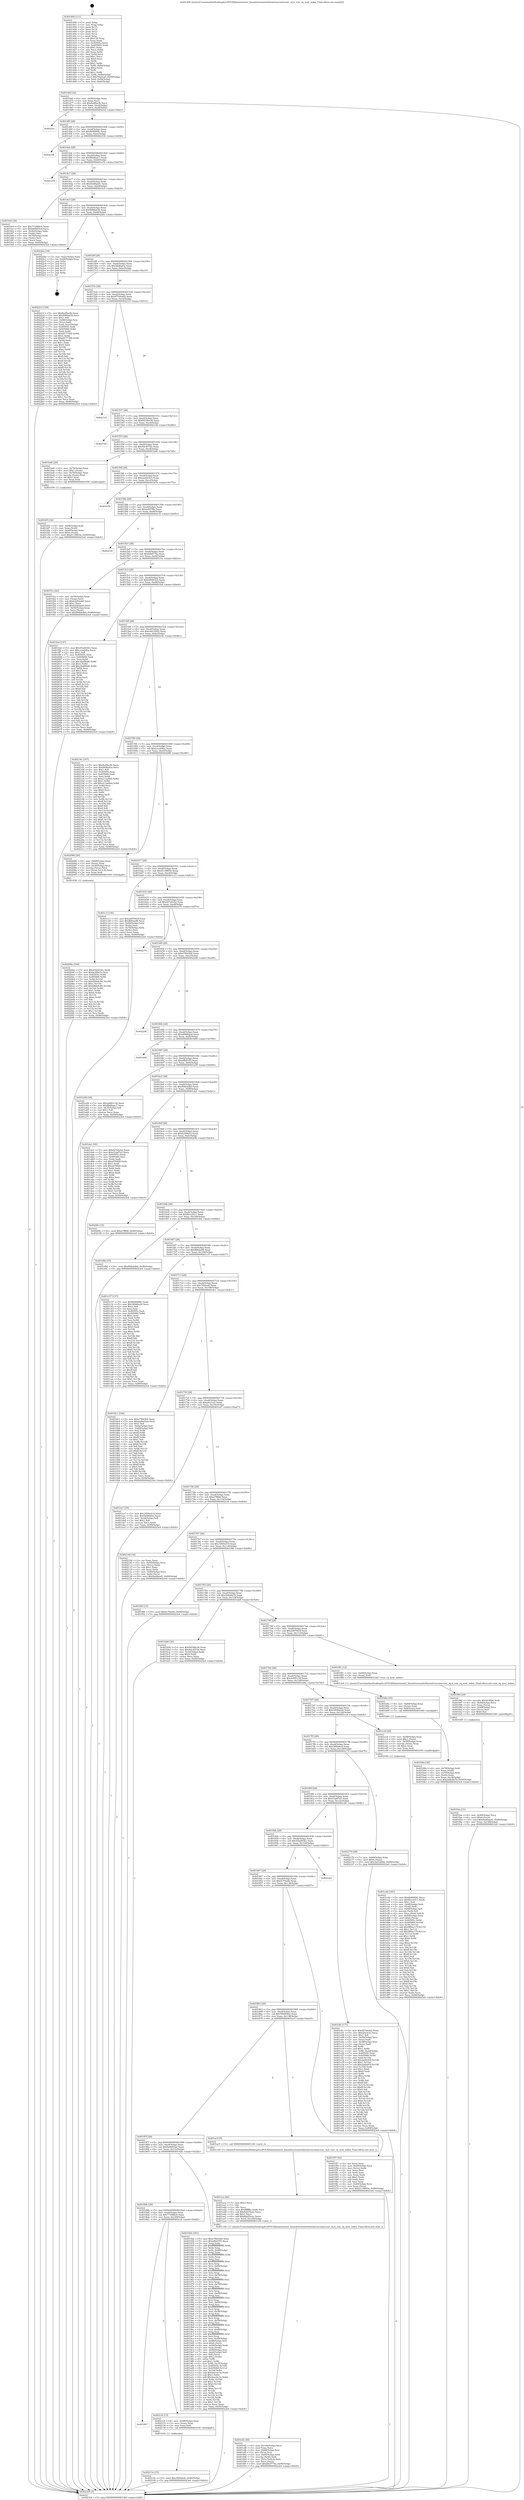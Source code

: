 digraph "0x401400" {
  label = "0x401400 (/mnt/c/Users/mathe/Desktop/tcc/POCII/binaries/extr_linuxdriversnetethernetciscoenicvnic_rq.h_vnic_rq_next_index_Final-ollvm.out::main(0))"
  labelloc = "t"
  node[shape=record]

  Entry [label="",width=0.3,height=0.3,shape=circle,fillcolor=black,style=filled]
  "0x40146f" [label="{
     0x40146f [32]\l
     | [instrs]\l
     &nbsp;&nbsp;0x40146f \<+6\>: mov -0x90(%rbp),%eax\l
     &nbsp;&nbsp;0x401475 \<+2\>: mov %eax,%ecx\l
     &nbsp;&nbsp;0x401477 \<+6\>: sub $0x8a48acfb,%ecx\l
     &nbsp;&nbsp;0x40147d \<+6\>: mov %eax,-0xa4(%rbp)\l
     &nbsp;&nbsp;0x401483 \<+6\>: mov %ecx,-0xa8(%rbp)\l
     &nbsp;&nbsp;0x401489 \<+6\>: je 00000000004023cc \<main+0xfcc\>\l
  }"]
  "0x4023cc" [label="{
     0x4023cc\l
  }", style=dashed]
  "0x40148f" [label="{
     0x40148f [28]\l
     | [instrs]\l
     &nbsp;&nbsp;0x40148f \<+5\>: jmp 0000000000401494 \<main+0x94\>\l
     &nbsp;&nbsp;0x401494 \<+6\>: mov -0xa4(%rbp),%eax\l
     &nbsp;&nbsp;0x40149a \<+5\>: sub $0x8b968f4c,%eax\l
     &nbsp;&nbsp;0x40149f \<+6\>: mov %eax,-0xac(%rbp)\l
     &nbsp;&nbsp;0x4014a5 \<+6\>: je 0000000000402336 \<main+0xf36\>\l
  }"]
  Exit [label="",width=0.3,height=0.3,shape=circle,fillcolor=black,style=filled,peripheries=2]
  "0x402336" [label="{
     0x402336\l
  }", style=dashed]
  "0x4014ab" [label="{
     0x4014ab [28]\l
     | [instrs]\l
     &nbsp;&nbsp;0x4014ab \<+5\>: jmp 00000000004014b0 \<main+0xb0\>\l
     &nbsp;&nbsp;0x4014b0 \<+6\>: mov -0xa4(%rbp),%eax\l
     &nbsp;&nbsp;0x4014b6 \<+5\>: sub $0x8bd8aac7,%eax\l
     &nbsp;&nbsp;0x4014bb \<+6\>: mov %eax,-0xb0(%rbp)\l
     &nbsp;&nbsp;0x4014c1 \<+6\>: je 0000000000401a76 \<main+0x676\>\l
  }"]
  "0x40213e" [label="{
     0x40213e [15]\l
     | [instrs]\l
     &nbsp;&nbsp;0x40213e \<+10\>: movl $0x3fd5e6c0,-0x90(%rbp)\l
     &nbsp;&nbsp;0x402148 \<+5\>: jmp 00000000004023e4 \<main+0xfe4\>\l
  }"]
  "0x401a76" [label="{
     0x401a76\l
  }", style=dashed]
  "0x4014c7" [label="{
     0x4014c7 [28]\l
     | [instrs]\l
     &nbsp;&nbsp;0x4014c7 \<+5\>: jmp 00000000004014cc \<main+0xcc\>\l
     &nbsp;&nbsp;0x4014cc \<+6\>: mov -0xa4(%rbp),%eax\l
     &nbsp;&nbsp;0x4014d2 \<+5\>: sub $0x8ed9aed1,%eax\l
     &nbsp;&nbsp;0x4014d7 \<+6\>: mov %eax,-0xb4(%rbp)\l
     &nbsp;&nbsp;0x4014dd \<+6\>: je 0000000000401fc9 \<main+0xbc9\>\l
  }"]
  "0x4018b7" [label="{
     0x4018b7\l
  }", style=dashed]
  "0x401fc9" [label="{
     0x401fc9 [36]\l
     | [instrs]\l
     &nbsp;&nbsp;0x401fc9 \<+5\>: mov $0x773986c6,%eax\l
     &nbsp;&nbsp;0x401fce \<+5\>: mov $0xb95603c9,%ecx\l
     &nbsp;&nbsp;0x401fd3 \<+4\>: mov -0x40(%rbp),%rdx\l
     &nbsp;&nbsp;0x401fd7 \<+2\>: mov (%rdx),%esi\l
     &nbsp;&nbsp;0x401fd9 \<+4\>: mov -0x70(%rbp),%rdx\l
     &nbsp;&nbsp;0x401fdd \<+2\>: cmp (%rdx),%esi\l
     &nbsp;&nbsp;0x401fdf \<+3\>: cmovl %ecx,%eax\l
     &nbsp;&nbsp;0x401fe2 \<+6\>: mov %eax,-0x90(%rbp)\l
     &nbsp;&nbsp;0x401fe8 \<+5\>: jmp 00000000004023e4 \<main+0xfe4\>\l
  }"]
  "0x4014e3" [label="{
     0x4014e3 [28]\l
     | [instrs]\l
     &nbsp;&nbsp;0x4014e3 \<+5\>: jmp 00000000004014e8 \<main+0xe8\>\l
     &nbsp;&nbsp;0x4014e8 \<+6\>: mov -0xa4(%rbp),%eax\l
     &nbsp;&nbsp;0x4014ee \<+5\>: sub $0x909fad39,%eax\l
     &nbsp;&nbsp;0x4014f3 \<+6\>: mov %eax,-0xb8(%rbp)\l
     &nbsp;&nbsp;0x4014f9 \<+6\>: je 00000000004022be \<main+0xebe\>\l
  }"]
  "0x40212f" [label="{
     0x40212f [15]\l
     | [instrs]\l
     &nbsp;&nbsp;0x40212f \<+4\>: mov -0x68(%rbp),%rax\l
     &nbsp;&nbsp;0x402133 \<+3\>: mov (%rax),%rax\l
     &nbsp;&nbsp;0x402136 \<+3\>: mov %rax,%rdi\l
     &nbsp;&nbsp;0x402139 \<+5\>: call 0000000000401030 \<free@plt\>\l
     | [calls]\l
     &nbsp;&nbsp;0x401030 \{1\} (unknown)\l
  }"]
  "0x4022be" [label="{
     0x4022be [18]\l
     | [instrs]\l
     &nbsp;&nbsp;0x4022be \<+3\>: mov -0x2c(%rbp),%eax\l
     &nbsp;&nbsp;0x4022c1 \<+4\>: lea -0x28(%rbp),%rsp\l
     &nbsp;&nbsp;0x4022c5 \<+1\>: pop %rbx\l
     &nbsp;&nbsp;0x4022c6 \<+2\>: pop %r12\l
     &nbsp;&nbsp;0x4022c8 \<+2\>: pop %r13\l
     &nbsp;&nbsp;0x4022ca \<+2\>: pop %r14\l
     &nbsp;&nbsp;0x4022cc \<+2\>: pop %r15\l
     &nbsp;&nbsp;0x4022ce \<+1\>: pop %rbp\l
     &nbsp;&nbsp;0x4022cf \<+1\>: ret\l
  }"]
  "0x4014ff" [label="{
     0x4014ff [28]\l
     | [instrs]\l
     &nbsp;&nbsp;0x4014ff \<+5\>: jmp 0000000000401504 \<main+0x104\>\l
     &nbsp;&nbsp;0x401504 \<+6\>: mov -0xa4(%rbp),%eax\l
     &nbsp;&nbsp;0x40150a \<+5\>: sub $0x96dbafca,%eax\l
     &nbsp;&nbsp;0x40150f \<+6\>: mov %eax,-0xbc(%rbp)\l
     &nbsp;&nbsp;0x401515 \<+6\>: je 000000000040221f \<main+0xe1f\>\l
  }"]
  "0x40209a" [label="{
     0x40209a [100]\l
     | [instrs]\l
     &nbsp;&nbsp;0x40209a \<+5\>: mov $0x452d43b1,%edx\l
     &nbsp;&nbsp;0x40209f \<+5\>: mov $0xfa306a1e,%esi\l
     &nbsp;&nbsp;0x4020a4 \<+8\>: mov 0x40505c,%r8d\l
     &nbsp;&nbsp;0x4020ac \<+8\>: mov 0x405060,%r9d\l
     &nbsp;&nbsp;0x4020b4 \<+3\>: mov %r8d,%r10d\l
     &nbsp;&nbsp;0x4020b7 \<+7\>: sub $0x696b4c80,%r10d\l
     &nbsp;&nbsp;0x4020be \<+4\>: sub $0x1,%r10d\l
     &nbsp;&nbsp;0x4020c2 \<+7\>: add $0x696b4c80,%r10d\l
     &nbsp;&nbsp;0x4020c9 \<+4\>: imul %r10d,%r8d\l
     &nbsp;&nbsp;0x4020cd \<+4\>: and $0x1,%r8d\l
     &nbsp;&nbsp;0x4020d1 \<+4\>: cmp $0x0,%r8d\l
     &nbsp;&nbsp;0x4020d5 \<+4\>: sete %r11b\l
     &nbsp;&nbsp;0x4020d9 \<+4\>: cmp $0xa,%r9d\l
     &nbsp;&nbsp;0x4020dd \<+3\>: setl %bl\l
     &nbsp;&nbsp;0x4020e0 \<+3\>: mov %r11b,%r14b\l
     &nbsp;&nbsp;0x4020e3 \<+3\>: and %bl,%r14b\l
     &nbsp;&nbsp;0x4020e6 \<+3\>: xor %bl,%r11b\l
     &nbsp;&nbsp;0x4020e9 \<+3\>: or %r11b,%r14b\l
     &nbsp;&nbsp;0x4020ec \<+4\>: test $0x1,%r14b\l
     &nbsp;&nbsp;0x4020f0 \<+3\>: cmovne %esi,%edx\l
     &nbsp;&nbsp;0x4020f3 \<+6\>: mov %edx,-0x90(%rbp)\l
     &nbsp;&nbsp;0x4020f9 \<+5\>: jmp 00000000004023e4 \<main+0xfe4\>\l
  }"]
  "0x40221f" [label="{
     0x40221f [159]\l
     | [instrs]\l
     &nbsp;&nbsp;0x40221f \<+5\>: mov $0x8a48acfb,%eax\l
     &nbsp;&nbsp;0x402224 \<+5\>: mov $0x909fad39,%ecx\l
     &nbsp;&nbsp;0x402229 \<+2\>: mov $0x1,%dl\l
     &nbsp;&nbsp;0x40222b \<+7\>: mov -0x88(%rbp),%rsi\l
     &nbsp;&nbsp;0x402232 \<+2\>: mov (%rsi),%edi\l
     &nbsp;&nbsp;0x402234 \<+3\>: mov %edi,-0x2c(%rbp)\l
     &nbsp;&nbsp;0x402237 \<+7\>: mov 0x40505c,%edi\l
     &nbsp;&nbsp;0x40223e \<+8\>: mov 0x405060,%r8d\l
     &nbsp;&nbsp;0x402246 \<+3\>: mov %edi,%r9d\l
     &nbsp;&nbsp;0x402249 \<+7\>: sub $0xbf177300,%r9d\l
     &nbsp;&nbsp;0x402250 \<+4\>: sub $0x1,%r9d\l
     &nbsp;&nbsp;0x402254 \<+7\>: add $0xbf177300,%r9d\l
     &nbsp;&nbsp;0x40225b \<+4\>: imul %r9d,%edi\l
     &nbsp;&nbsp;0x40225f \<+3\>: and $0x1,%edi\l
     &nbsp;&nbsp;0x402262 \<+3\>: cmp $0x0,%edi\l
     &nbsp;&nbsp;0x402265 \<+4\>: sete %r10b\l
     &nbsp;&nbsp;0x402269 \<+4\>: cmp $0xa,%r8d\l
     &nbsp;&nbsp;0x40226d \<+4\>: setl %r11b\l
     &nbsp;&nbsp;0x402271 \<+3\>: mov %r10b,%bl\l
     &nbsp;&nbsp;0x402274 \<+3\>: xor $0xff,%bl\l
     &nbsp;&nbsp;0x402277 \<+3\>: mov %r11b,%r14b\l
     &nbsp;&nbsp;0x40227a \<+4\>: xor $0xff,%r14b\l
     &nbsp;&nbsp;0x40227e \<+3\>: xor $0x1,%dl\l
     &nbsp;&nbsp;0x402281 \<+3\>: mov %bl,%r15b\l
     &nbsp;&nbsp;0x402284 \<+4\>: and $0xff,%r15b\l
     &nbsp;&nbsp;0x402288 \<+3\>: and %dl,%r10b\l
     &nbsp;&nbsp;0x40228b \<+3\>: mov %r14b,%r12b\l
     &nbsp;&nbsp;0x40228e \<+4\>: and $0xff,%r12b\l
     &nbsp;&nbsp;0x402292 \<+3\>: and %dl,%r11b\l
     &nbsp;&nbsp;0x402295 \<+3\>: or %r10b,%r15b\l
     &nbsp;&nbsp;0x402298 \<+3\>: or %r11b,%r12b\l
     &nbsp;&nbsp;0x40229b \<+3\>: xor %r12b,%r15b\l
     &nbsp;&nbsp;0x40229e \<+3\>: or %r14b,%bl\l
     &nbsp;&nbsp;0x4022a1 \<+3\>: xor $0xff,%bl\l
     &nbsp;&nbsp;0x4022a4 \<+3\>: or $0x1,%dl\l
     &nbsp;&nbsp;0x4022a7 \<+2\>: and %dl,%bl\l
     &nbsp;&nbsp;0x4022a9 \<+3\>: or %bl,%r15b\l
     &nbsp;&nbsp;0x4022ac \<+4\>: test $0x1,%r15b\l
     &nbsp;&nbsp;0x4022b0 \<+3\>: cmovne %ecx,%eax\l
     &nbsp;&nbsp;0x4022b3 \<+6\>: mov %eax,-0x90(%rbp)\l
     &nbsp;&nbsp;0x4022b9 \<+5\>: jmp 00000000004023e4 \<main+0xfe4\>\l
  }"]
  "0x40151b" [label="{
     0x40151b [28]\l
     | [instrs]\l
     &nbsp;&nbsp;0x40151b \<+5\>: jmp 0000000000401520 \<main+0x120\>\l
     &nbsp;&nbsp;0x401520 \<+6\>: mov -0xa4(%rbp),%eax\l
     &nbsp;&nbsp;0x401526 \<+5\>: sub $0x97500a02,%eax\l
     &nbsp;&nbsp;0x40152b \<+6\>: mov %eax,-0xc0(%rbp)\l
     &nbsp;&nbsp;0x401531 \<+6\>: je 0000000000402315 \<main+0xf15\>\l
  }"]
  "0x401faa" [label="{
     0x401faa [31]\l
     | [instrs]\l
     &nbsp;&nbsp;0x401faa \<+4\>: mov -0x40(%rbp),%rcx\l
     &nbsp;&nbsp;0x401fae \<+6\>: movl $0x0,(%rcx)\l
     &nbsp;&nbsp;0x401fb4 \<+10\>: movl $0x8ed9aed1,-0x90(%rbp)\l
     &nbsp;&nbsp;0x401fbe \<+6\>: mov %eax,-0x148(%rbp)\l
     &nbsp;&nbsp;0x401fc4 \<+5\>: jmp 00000000004023e4 \<main+0xfe4\>\l
  }"]
  "0x402315" [label="{
     0x402315\l
  }", style=dashed]
  "0x401537" [label="{
     0x401537 [28]\l
     | [instrs]\l
     &nbsp;&nbsp;0x401537 \<+5\>: jmp 000000000040153c \<main+0x13c\>\l
     &nbsp;&nbsp;0x40153c \<+6\>: mov -0xa4(%rbp),%eax\l
     &nbsp;&nbsp;0x401542 \<+5\>: sub $0x9d186e36,%eax\l
     &nbsp;&nbsp;0x401547 \<+6\>: mov %eax,-0xc4(%rbp)\l
     &nbsp;&nbsp;0x40154d \<+6\>: je 000000000040214d \<main+0xd4d\>\l
  }"]
  "0x401f8d" [label="{
     0x401f8d [29]\l
     | [instrs]\l
     &nbsp;&nbsp;0x401f8d \<+10\>: movabs $0x4030b6,%rdi\l
     &nbsp;&nbsp;0x401f97 \<+4\>: mov -0x48(%rbp),%rcx\l
     &nbsp;&nbsp;0x401f9b \<+2\>: mov %eax,(%rcx)\l
     &nbsp;&nbsp;0x401f9d \<+4\>: mov -0x48(%rbp),%rcx\l
     &nbsp;&nbsp;0x401fa1 \<+2\>: mov (%rcx),%esi\l
     &nbsp;&nbsp;0x401fa3 \<+2\>: mov $0x0,%al\l
     &nbsp;&nbsp;0x401fa5 \<+5\>: call 0000000000401040 \<printf@plt\>\l
     | [calls]\l
     &nbsp;&nbsp;0x401040 \{1\} (unknown)\l
  }"]
  "0x40214d" [label="{
     0x40214d\l
  }", style=dashed]
  "0x401553" [label="{
     0x401553 [28]\l
     | [instrs]\l
     &nbsp;&nbsp;0x401553 \<+5\>: jmp 0000000000401558 \<main+0x158\>\l
     &nbsp;&nbsp;0x401558 \<+6\>: mov -0xa4(%rbp),%eax\l
     &nbsp;&nbsp;0x40155e \<+5\>: sub $0x9dc457de,%eax\l
     &nbsp;&nbsp;0x401563 \<+6\>: mov %eax,-0xc8(%rbp)\l
     &nbsp;&nbsp;0x401569 \<+6\>: je 0000000000401bd6 \<main+0x7d6\>\l
  }"]
  "0x401ef2" [label="{
     0x401ef2 [44]\l
     | [instrs]\l
     &nbsp;&nbsp;0x401ef2 \<+6\>: mov -0x144(%rbp),%ecx\l
     &nbsp;&nbsp;0x401ef8 \<+3\>: imul %eax,%ecx\l
     &nbsp;&nbsp;0x401efb \<+4\>: mov -0x68(%rbp),%rsi\l
     &nbsp;&nbsp;0x401eff \<+3\>: mov (%rsi),%rsi\l
     &nbsp;&nbsp;0x401f02 \<+4\>: mov -0x60(%rbp),%rdi\l
     &nbsp;&nbsp;0x401f06 \<+3\>: movslq (%rdi),%rdi\l
     &nbsp;&nbsp;0x401f09 \<+4\>: mov (%rsi,%rdi,8),%rsi\l
     &nbsp;&nbsp;0x401f0d \<+2\>: mov %ecx,(%rsi)\l
     &nbsp;&nbsp;0x401f0f \<+10\>: movl $0xb8ef774e,-0x90(%rbp)\l
     &nbsp;&nbsp;0x401f19 \<+5\>: jmp 00000000004023e4 \<main+0xfe4\>\l
  }"]
  "0x401bd6" [label="{
     0x401bd6 [29]\l
     | [instrs]\l
     &nbsp;&nbsp;0x401bd6 \<+4\>: mov -0x70(%rbp),%rax\l
     &nbsp;&nbsp;0x401bda \<+6\>: movl $0x1,(%rax)\l
     &nbsp;&nbsp;0x401be0 \<+4\>: mov -0x70(%rbp),%rax\l
     &nbsp;&nbsp;0x401be4 \<+3\>: movslq (%rax),%rax\l
     &nbsp;&nbsp;0x401be7 \<+4\>: shl $0x3,%rax\l
     &nbsp;&nbsp;0x401beb \<+3\>: mov %rax,%rdi\l
     &nbsp;&nbsp;0x401bee \<+5\>: call 0000000000401050 \<malloc@plt\>\l
     | [calls]\l
     &nbsp;&nbsp;0x401050 \{1\} (unknown)\l
  }"]
  "0x40156f" [label="{
     0x40156f [28]\l
     | [instrs]\l
     &nbsp;&nbsp;0x40156f \<+5\>: jmp 0000000000401574 \<main+0x174\>\l
     &nbsp;&nbsp;0x401574 \<+6\>: mov -0xa4(%rbp),%eax\l
     &nbsp;&nbsp;0x40157a \<+5\>: sub $0xaa20e5e3,%eax\l
     &nbsp;&nbsp;0x40157f \<+6\>: mov %eax,-0xcc(%rbp)\l
     &nbsp;&nbsp;0x401585 \<+6\>: je 0000000000401b7b \<main+0x77b\>\l
  }"]
  "0x401eca" [label="{
     0x401eca [40]\l
     | [instrs]\l
     &nbsp;&nbsp;0x401eca \<+5\>: mov $0x2,%ecx\l
     &nbsp;&nbsp;0x401ecf \<+1\>: cltd\l
     &nbsp;&nbsp;0x401ed0 \<+2\>: idiv %ecx\l
     &nbsp;&nbsp;0x401ed2 \<+6\>: imul $0xfffffffe,%edx,%ecx\l
     &nbsp;&nbsp;0x401ed8 \<+6\>: sub $0x9ab55a2c,%ecx\l
     &nbsp;&nbsp;0x401ede \<+3\>: add $0x1,%ecx\l
     &nbsp;&nbsp;0x401ee1 \<+6\>: add $0x9ab55a2c,%ecx\l
     &nbsp;&nbsp;0x401ee7 \<+6\>: mov %ecx,-0x144(%rbp)\l
     &nbsp;&nbsp;0x401eed \<+5\>: call 0000000000401160 \<next_i\>\l
     | [calls]\l
     &nbsp;&nbsp;0x401160 \{1\} (/mnt/c/Users/mathe/Desktop/tcc/POCII/binaries/extr_linuxdriversnetethernetciscoenicvnic_rq.h_vnic_rq_next_index_Final-ollvm.out::next_i)\l
  }"]
  "0x401b7b" [label="{
     0x401b7b\l
  }", style=dashed]
  "0x40158b" [label="{
     0x40158b [28]\l
     | [instrs]\l
     &nbsp;&nbsp;0x40158b \<+5\>: jmp 0000000000401590 \<main+0x190\>\l
     &nbsp;&nbsp;0x401590 \<+6\>: mov -0xa4(%rbp),%eax\l
     &nbsp;&nbsp;0x401596 \<+5\>: sub $0xaefd7f8e,%eax\l
     &nbsp;&nbsp;0x40159b \<+6\>: mov %eax,-0xd0(%rbp)\l
     &nbsp;&nbsp;0x4015a1 \<+6\>: je 000000000040215c \<main+0xd5c\>\l
  }"]
  "0x401cdd" [label="{
     0x401cdd [181]\l
     | [instrs]\l
     &nbsp;&nbsp;0x401cdd \<+5\>: mov $0x8b968f4c,%ecx\l
     &nbsp;&nbsp;0x401ce2 \<+5\>: mov $0xfbce2011,%edx\l
     &nbsp;&nbsp;0x401ce7 \<+3\>: mov $0x1,%sil\l
     &nbsp;&nbsp;0x401cea \<+4\>: mov -0x68(%rbp),%rdi\l
     &nbsp;&nbsp;0x401cee \<+3\>: mov (%rdi),%rdi\l
     &nbsp;&nbsp;0x401cf1 \<+4\>: mov -0x60(%rbp),%r8\l
     &nbsp;&nbsp;0x401cf5 \<+3\>: movslq (%r8),%r8\l
     &nbsp;&nbsp;0x401cf8 \<+4\>: mov %rax,(%rdi,%r8,8)\l
     &nbsp;&nbsp;0x401cfc \<+4\>: mov -0x50(%rbp),%rax\l
     &nbsp;&nbsp;0x401d00 \<+6\>: movl $0x0,(%rax)\l
     &nbsp;&nbsp;0x401d06 \<+8\>: mov 0x40505c,%r9d\l
     &nbsp;&nbsp;0x401d0e \<+8\>: mov 0x405060,%r10d\l
     &nbsp;&nbsp;0x401d16 \<+3\>: mov %r9d,%r11d\l
     &nbsp;&nbsp;0x401d19 \<+7\>: add $0x989ac17f,%r11d\l
     &nbsp;&nbsp;0x401d20 \<+4\>: sub $0x1,%r11d\l
     &nbsp;&nbsp;0x401d24 \<+7\>: sub $0x989ac17f,%r11d\l
     &nbsp;&nbsp;0x401d2b \<+4\>: imul %r11d,%r9d\l
     &nbsp;&nbsp;0x401d2f \<+4\>: and $0x1,%r9d\l
     &nbsp;&nbsp;0x401d33 \<+4\>: cmp $0x0,%r9d\l
     &nbsp;&nbsp;0x401d37 \<+3\>: sete %bl\l
     &nbsp;&nbsp;0x401d3a \<+4\>: cmp $0xa,%r10d\l
     &nbsp;&nbsp;0x401d3e \<+4\>: setl %r14b\l
     &nbsp;&nbsp;0x401d42 \<+3\>: mov %bl,%r15b\l
     &nbsp;&nbsp;0x401d45 \<+4\>: xor $0xff,%r15b\l
     &nbsp;&nbsp;0x401d49 \<+3\>: mov %r14b,%r12b\l
     &nbsp;&nbsp;0x401d4c \<+4\>: xor $0xff,%r12b\l
     &nbsp;&nbsp;0x401d50 \<+4\>: xor $0x0,%sil\l
     &nbsp;&nbsp;0x401d54 \<+3\>: mov %r15b,%r13b\l
     &nbsp;&nbsp;0x401d57 \<+4\>: and $0x0,%r13b\l
     &nbsp;&nbsp;0x401d5b \<+3\>: and %sil,%bl\l
     &nbsp;&nbsp;0x401d5e \<+3\>: mov %r12b,%al\l
     &nbsp;&nbsp;0x401d61 \<+2\>: and $0x0,%al\l
     &nbsp;&nbsp;0x401d63 \<+3\>: and %sil,%r14b\l
     &nbsp;&nbsp;0x401d66 \<+3\>: or %bl,%r13b\l
     &nbsp;&nbsp;0x401d69 \<+3\>: or %r14b,%al\l
     &nbsp;&nbsp;0x401d6c \<+3\>: xor %al,%r13b\l
     &nbsp;&nbsp;0x401d6f \<+3\>: or %r12b,%r15b\l
     &nbsp;&nbsp;0x401d72 \<+4\>: xor $0xff,%r15b\l
     &nbsp;&nbsp;0x401d76 \<+4\>: or $0x0,%sil\l
     &nbsp;&nbsp;0x401d7a \<+3\>: and %sil,%r15b\l
     &nbsp;&nbsp;0x401d7d \<+3\>: or %r15b,%r13b\l
     &nbsp;&nbsp;0x401d80 \<+4\>: test $0x1,%r13b\l
     &nbsp;&nbsp;0x401d84 \<+3\>: cmovne %edx,%ecx\l
     &nbsp;&nbsp;0x401d87 \<+6\>: mov %ecx,-0x90(%rbp)\l
     &nbsp;&nbsp;0x401d8d \<+5\>: jmp 00000000004023e4 \<main+0xfe4\>\l
  }"]
  "0x40215c" [label="{
     0x40215c\l
  }", style=dashed]
  "0x4015a7" [label="{
     0x4015a7 [28]\l
     | [instrs]\l
     &nbsp;&nbsp;0x4015a7 \<+5\>: jmp 00000000004015ac \<main+0x1ac\>\l
     &nbsp;&nbsp;0x4015ac \<+6\>: mov -0xa4(%rbp),%eax\l
     &nbsp;&nbsp;0x4015b2 \<+5\>: sub $0xb8ef774e,%eax\l
     &nbsp;&nbsp;0x4015b7 \<+6\>: mov %eax,-0xd4(%rbp)\l
     &nbsp;&nbsp;0x4015bd \<+6\>: je 0000000000401f1e \<main+0xb1e\>\l
  }"]
  "0x401bf3" [label="{
     0x401bf3 [32]\l
     | [instrs]\l
     &nbsp;&nbsp;0x401bf3 \<+4\>: mov -0x68(%rbp),%rdi\l
     &nbsp;&nbsp;0x401bf7 \<+3\>: mov %rax,(%rdi)\l
     &nbsp;&nbsp;0x401bfa \<+4\>: mov -0x60(%rbp),%rax\l
     &nbsp;&nbsp;0x401bfe \<+6\>: movl $0x0,(%rax)\l
     &nbsp;&nbsp;0x401c04 \<+10\>: movl $0xd119803e,-0x90(%rbp)\l
     &nbsp;&nbsp;0x401c0e \<+5\>: jmp 00000000004023e4 \<main+0xfe4\>\l
  }"]
  "0x401f1e" [label="{
     0x401f1e [42]\l
     | [instrs]\l
     &nbsp;&nbsp;0x401f1e \<+4\>: mov -0x50(%rbp),%rax\l
     &nbsp;&nbsp;0x401f22 \<+2\>: mov (%rax),%ecx\l
     &nbsp;&nbsp;0x401f24 \<+6\>: sub $0xb2262eb0,%ecx\l
     &nbsp;&nbsp;0x401f2a \<+3\>: add $0x1,%ecx\l
     &nbsp;&nbsp;0x401f2d \<+6\>: add $0xb2262eb0,%ecx\l
     &nbsp;&nbsp;0x401f33 \<+4\>: mov -0x50(%rbp),%rax\l
     &nbsp;&nbsp;0x401f37 \<+2\>: mov %ecx,(%rax)\l
     &nbsp;&nbsp;0x401f39 \<+10\>: movl $0xf06b4db0,-0x90(%rbp)\l
     &nbsp;&nbsp;0x401f43 \<+5\>: jmp 00000000004023e4 \<main+0xfe4\>\l
  }"]
  "0x4015c3" [label="{
     0x4015c3 [28]\l
     | [instrs]\l
     &nbsp;&nbsp;0x4015c3 \<+5\>: jmp 00000000004015c8 \<main+0x1c8\>\l
     &nbsp;&nbsp;0x4015c8 \<+6\>: mov -0xa4(%rbp),%eax\l
     &nbsp;&nbsp;0x4015ce \<+5\>: sub $0xb95603c9,%eax\l
     &nbsp;&nbsp;0x4015d3 \<+6\>: mov %eax,-0xd8(%rbp)\l
     &nbsp;&nbsp;0x4015d9 \<+6\>: je 0000000000401fed \<main+0xbed\>\l
  }"]
  "0x401b9a" [label="{
     0x401b9a [30]\l
     | [instrs]\l
     &nbsp;&nbsp;0x401b9a \<+4\>: mov -0x78(%rbp),%rdi\l
     &nbsp;&nbsp;0x401b9e \<+2\>: mov %eax,(%rdi)\l
     &nbsp;&nbsp;0x401ba0 \<+4\>: mov -0x78(%rbp),%rdi\l
     &nbsp;&nbsp;0x401ba4 \<+2\>: mov (%rdi),%eax\l
     &nbsp;&nbsp;0x401ba6 \<+3\>: mov %eax,-0x34(%rbp)\l
     &nbsp;&nbsp;0x401ba9 \<+10\>: movl $0x2b8a8a7b,-0x90(%rbp)\l
     &nbsp;&nbsp;0x401bb3 \<+5\>: jmp 00000000004023e4 \<main+0xfe4\>\l
  }"]
  "0x401fed" [label="{
     0x401fed [147]\l
     | [instrs]\l
     &nbsp;&nbsp;0x401fed \<+5\>: mov $0x452d43b1,%eax\l
     &nbsp;&nbsp;0x401ff2 \<+5\>: mov $0xcece64ba,%ecx\l
     &nbsp;&nbsp;0x401ff7 \<+2\>: mov $0x1,%dl\l
     &nbsp;&nbsp;0x401ff9 \<+7\>: mov 0x40505c,%esi\l
     &nbsp;&nbsp;0x402000 \<+7\>: mov 0x405060,%edi\l
     &nbsp;&nbsp;0x402007 \<+3\>: mov %esi,%r8d\l
     &nbsp;&nbsp;0x40200a \<+7\>: sub $0x3baf8b46,%r8d\l
     &nbsp;&nbsp;0x402011 \<+4\>: sub $0x1,%r8d\l
     &nbsp;&nbsp;0x402015 \<+7\>: add $0x3baf8b46,%r8d\l
     &nbsp;&nbsp;0x40201c \<+4\>: imul %r8d,%esi\l
     &nbsp;&nbsp;0x402020 \<+3\>: and $0x1,%esi\l
     &nbsp;&nbsp;0x402023 \<+3\>: cmp $0x0,%esi\l
     &nbsp;&nbsp;0x402026 \<+4\>: sete %r9b\l
     &nbsp;&nbsp;0x40202a \<+3\>: cmp $0xa,%edi\l
     &nbsp;&nbsp;0x40202d \<+4\>: setl %r10b\l
     &nbsp;&nbsp;0x402031 \<+3\>: mov %r9b,%r11b\l
     &nbsp;&nbsp;0x402034 \<+4\>: xor $0xff,%r11b\l
     &nbsp;&nbsp;0x402038 \<+3\>: mov %r10b,%bl\l
     &nbsp;&nbsp;0x40203b \<+3\>: xor $0xff,%bl\l
     &nbsp;&nbsp;0x40203e \<+3\>: xor $0x0,%dl\l
     &nbsp;&nbsp;0x402041 \<+3\>: mov %r11b,%r14b\l
     &nbsp;&nbsp;0x402044 \<+4\>: and $0x0,%r14b\l
     &nbsp;&nbsp;0x402048 \<+3\>: and %dl,%r9b\l
     &nbsp;&nbsp;0x40204b \<+3\>: mov %bl,%r15b\l
     &nbsp;&nbsp;0x40204e \<+4\>: and $0x0,%r15b\l
     &nbsp;&nbsp;0x402052 \<+3\>: and %dl,%r10b\l
     &nbsp;&nbsp;0x402055 \<+3\>: or %r9b,%r14b\l
     &nbsp;&nbsp;0x402058 \<+3\>: or %r10b,%r15b\l
     &nbsp;&nbsp;0x40205b \<+3\>: xor %r15b,%r14b\l
     &nbsp;&nbsp;0x40205e \<+3\>: or %bl,%r11b\l
     &nbsp;&nbsp;0x402061 \<+4\>: xor $0xff,%r11b\l
     &nbsp;&nbsp;0x402065 \<+3\>: or $0x0,%dl\l
     &nbsp;&nbsp;0x402068 \<+3\>: and %dl,%r11b\l
     &nbsp;&nbsp;0x40206b \<+3\>: or %r11b,%r14b\l
     &nbsp;&nbsp;0x40206e \<+4\>: test $0x1,%r14b\l
     &nbsp;&nbsp;0x402072 \<+3\>: cmovne %ecx,%eax\l
     &nbsp;&nbsp;0x402075 \<+6\>: mov %eax,-0x90(%rbp)\l
     &nbsp;&nbsp;0x40207b \<+5\>: jmp 00000000004023e4 \<main+0xfe4\>\l
  }"]
  "0x4015df" [label="{
     0x4015df [28]\l
     | [instrs]\l
     &nbsp;&nbsp;0x4015df \<+5\>: jmp 00000000004015e4 \<main+0x1e4\>\l
     &nbsp;&nbsp;0x4015e4 \<+6\>: mov -0xa4(%rbp),%eax\l
     &nbsp;&nbsp;0x4015ea \<+5\>: sub $0xcb412942,%eax\l
     &nbsp;&nbsp;0x4015ef \<+6\>: mov %eax,-0xdc(%rbp)\l
     &nbsp;&nbsp;0x4015f5 \<+6\>: je 000000000040218c \<main+0xd8c\>\l
  }"]
  "0x40189b" [label="{
     0x40189b [28]\l
     | [instrs]\l
     &nbsp;&nbsp;0x40189b \<+5\>: jmp 00000000004018a0 \<main+0x4a0\>\l
     &nbsp;&nbsp;0x4018a0 \<+6\>: mov -0xa4(%rbp),%eax\l
     &nbsp;&nbsp;0x4018a6 \<+5\>: sub $0x773986c6,%eax\l
     &nbsp;&nbsp;0x4018ab \<+6\>: mov %eax,-0x140(%rbp)\l
     &nbsp;&nbsp;0x4018b1 \<+6\>: je 000000000040212f \<main+0xd2f\>\l
  }"]
  "0x40218c" [label="{
     0x40218c [147]\l
     | [instrs]\l
     &nbsp;&nbsp;0x40218c \<+5\>: mov $0x8a48acfb,%eax\l
     &nbsp;&nbsp;0x402191 \<+5\>: mov $0x96dbafca,%ecx\l
     &nbsp;&nbsp;0x402196 \<+2\>: mov $0x1,%dl\l
     &nbsp;&nbsp;0x402198 \<+7\>: mov 0x40505c,%esi\l
     &nbsp;&nbsp;0x40219f \<+7\>: mov 0x405060,%edi\l
     &nbsp;&nbsp;0x4021a6 \<+3\>: mov %esi,%r8d\l
     &nbsp;&nbsp;0x4021a9 \<+7\>: sub $0xa11aa6ed,%r8d\l
     &nbsp;&nbsp;0x4021b0 \<+4\>: sub $0x1,%r8d\l
     &nbsp;&nbsp;0x4021b4 \<+7\>: add $0xa11aa6ed,%r8d\l
     &nbsp;&nbsp;0x4021bb \<+4\>: imul %r8d,%esi\l
     &nbsp;&nbsp;0x4021bf \<+3\>: and $0x1,%esi\l
     &nbsp;&nbsp;0x4021c2 \<+3\>: cmp $0x0,%esi\l
     &nbsp;&nbsp;0x4021c5 \<+4\>: sete %r9b\l
     &nbsp;&nbsp;0x4021c9 \<+3\>: cmp $0xa,%edi\l
     &nbsp;&nbsp;0x4021cc \<+4\>: setl %r10b\l
     &nbsp;&nbsp;0x4021d0 \<+3\>: mov %r9b,%r11b\l
     &nbsp;&nbsp;0x4021d3 \<+4\>: xor $0xff,%r11b\l
     &nbsp;&nbsp;0x4021d7 \<+3\>: mov %r10b,%bl\l
     &nbsp;&nbsp;0x4021da \<+3\>: xor $0xff,%bl\l
     &nbsp;&nbsp;0x4021dd \<+3\>: xor $0x0,%dl\l
     &nbsp;&nbsp;0x4021e0 \<+3\>: mov %r11b,%r14b\l
     &nbsp;&nbsp;0x4021e3 \<+4\>: and $0x0,%r14b\l
     &nbsp;&nbsp;0x4021e7 \<+3\>: and %dl,%r9b\l
     &nbsp;&nbsp;0x4021ea \<+3\>: mov %bl,%r15b\l
     &nbsp;&nbsp;0x4021ed \<+4\>: and $0x0,%r15b\l
     &nbsp;&nbsp;0x4021f1 \<+3\>: and %dl,%r10b\l
     &nbsp;&nbsp;0x4021f4 \<+3\>: or %r9b,%r14b\l
     &nbsp;&nbsp;0x4021f7 \<+3\>: or %r10b,%r15b\l
     &nbsp;&nbsp;0x4021fa \<+3\>: xor %r15b,%r14b\l
     &nbsp;&nbsp;0x4021fd \<+3\>: or %bl,%r11b\l
     &nbsp;&nbsp;0x402200 \<+4\>: xor $0xff,%r11b\l
     &nbsp;&nbsp;0x402204 \<+3\>: or $0x0,%dl\l
     &nbsp;&nbsp;0x402207 \<+3\>: and %dl,%r11b\l
     &nbsp;&nbsp;0x40220a \<+3\>: or %r11b,%r14b\l
     &nbsp;&nbsp;0x40220d \<+4\>: test $0x1,%r14b\l
     &nbsp;&nbsp;0x402211 \<+3\>: cmovne %ecx,%eax\l
     &nbsp;&nbsp;0x402214 \<+6\>: mov %eax,-0x90(%rbp)\l
     &nbsp;&nbsp;0x40221a \<+5\>: jmp 00000000004023e4 \<main+0xfe4\>\l
  }"]
  "0x4015fb" [label="{
     0x4015fb [28]\l
     | [instrs]\l
     &nbsp;&nbsp;0x4015fb \<+5\>: jmp 0000000000401600 \<main+0x200\>\l
     &nbsp;&nbsp;0x401600 \<+6\>: mov -0xa4(%rbp),%eax\l
     &nbsp;&nbsp;0x401606 \<+5\>: sub $0xcece64ba,%eax\l
     &nbsp;&nbsp;0x40160b \<+6\>: mov %eax,-0xe0(%rbp)\l
     &nbsp;&nbsp;0x401611 \<+6\>: je 0000000000402080 \<main+0xc80\>\l
  }"]
  "0x40192b" [label="{
     0x40192b [301]\l
     | [instrs]\l
     &nbsp;&nbsp;0x40192b \<+5\>: mov $0xe7f0d364,%eax\l
     &nbsp;&nbsp;0x401930 \<+5\>: mov $0xeffa4355,%ecx\l
     &nbsp;&nbsp;0x401935 \<+3\>: mov %rsp,%rdx\l
     &nbsp;&nbsp;0x401938 \<+4\>: add $0xfffffffffffffff0,%rdx\l
     &nbsp;&nbsp;0x40193c \<+3\>: mov %rdx,%rsp\l
     &nbsp;&nbsp;0x40193f \<+7\>: mov %rdx,-0x88(%rbp)\l
     &nbsp;&nbsp;0x401946 \<+3\>: mov %rsp,%rdx\l
     &nbsp;&nbsp;0x401949 \<+4\>: add $0xfffffffffffffff0,%rdx\l
     &nbsp;&nbsp;0x40194d \<+3\>: mov %rdx,%rsp\l
     &nbsp;&nbsp;0x401950 \<+3\>: mov %rsp,%rsi\l
     &nbsp;&nbsp;0x401953 \<+4\>: add $0xfffffffffffffff0,%rsi\l
     &nbsp;&nbsp;0x401957 \<+3\>: mov %rsi,%rsp\l
     &nbsp;&nbsp;0x40195a \<+4\>: mov %rsi,-0x80(%rbp)\l
     &nbsp;&nbsp;0x40195e \<+3\>: mov %rsp,%rsi\l
     &nbsp;&nbsp;0x401961 \<+4\>: add $0xfffffffffffffff0,%rsi\l
     &nbsp;&nbsp;0x401965 \<+3\>: mov %rsi,%rsp\l
     &nbsp;&nbsp;0x401968 \<+4\>: mov %rsi,-0x78(%rbp)\l
     &nbsp;&nbsp;0x40196c \<+3\>: mov %rsp,%rsi\l
     &nbsp;&nbsp;0x40196f \<+4\>: add $0xfffffffffffffff0,%rsi\l
     &nbsp;&nbsp;0x401973 \<+3\>: mov %rsi,%rsp\l
     &nbsp;&nbsp;0x401976 \<+4\>: mov %rsi,-0x70(%rbp)\l
     &nbsp;&nbsp;0x40197a \<+3\>: mov %rsp,%rsi\l
     &nbsp;&nbsp;0x40197d \<+4\>: add $0xfffffffffffffff0,%rsi\l
     &nbsp;&nbsp;0x401981 \<+3\>: mov %rsi,%rsp\l
     &nbsp;&nbsp;0x401984 \<+4\>: mov %rsi,-0x68(%rbp)\l
     &nbsp;&nbsp;0x401988 \<+3\>: mov %rsp,%rsi\l
     &nbsp;&nbsp;0x40198b \<+4\>: add $0xfffffffffffffff0,%rsi\l
     &nbsp;&nbsp;0x40198f \<+3\>: mov %rsi,%rsp\l
     &nbsp;&nbsp;0x401992 \<+4\>: mov %rsi,-0x60(%rbp)\l
     &nbsp;&nbsp;0x401996 \<+3\>: mov %rsp,%rsi\l
     &nbsp;&nbsp;0x401999 \<+4\>: add $0xfffffffffffffff0,%rsi\l
     &nbsp;&nbsp;0x40199d \<+3\>: mov %rsi,%rsp\l
     &nbsp;&nbsp;0x4019a0 \<+4\>: mov %rsi,-0x58(%rbp)\l
     &nbsp;&nbsp;0x4019a4 \<+3\>: mov %rsp,%rsi\l
     &nbsp;&nbsp;0x4019a7 \<+4\>: add $0xfffffffffffffff0,%rsi\l
     &nbsp;&nbsp;0x4019ab \<+3\>: mov %rsi,%rsp\l
     &nbsp;&nbsp;0x4019ae \<+4\>: mov %rsi,-0x50(%rbp)\l
     &nbsp;&nbsp;0x4019b2 \<+3\>: mov %rsp,%rsi\l
     &nbsp;&nbsp;0x4019b5 \<+4\>: add $0xfffffffffffffff0,%rsi\l
     &nbsp;&nbsp;0x4019b9 \<+3\>: mov %rsi,%rsp\l
     &nbsp;&nbsp;0x4019bc \<+4\>: mov %rsi,-0x48(%rbp)\l
     &nbsp;&nbsp;0x4019c0 \<+3\>: mov %rsp,%rsi\l
     &nbsp;&nbsp;0x4019c3 \<+4\>: add $0xfffffffffffffff0,%rsi\l
     &nbsp;&nbsp;0x4019c7 \<+3\>: mov %rsi,%rsp\l
     &nbsp;&nbsp;0x4019ca \<+4\>: mov %rsi,-0x40(%rbp)\l
     &nbsp;&nbsp;0x4019ce \<+7\>: mov -0x88(%rbp),%rsi\l
     &nbsp;&nbsp;0x4019d5 \<+6\>: movl $0x0,(%rsi)\l
     &nbsp;&nbsp;0x4019db \<+6\>: mov -0x94(%rbp),%edi\l
     &nbsp;&nbsp;0x4019e1 \<+2\>: mov %edi,(%rdx)\l
     &nbsp;&nbsp;0x4019e3 \<+4\>: mov -0x80(%rbp),%rsi\l
     &nbsp;&nbsp;0x4019e7 \<+7\>: mov -0xa0(%rbp),%r8\l
     &nbsp;&nbsp;0x4019ee \<+3\>: mov %r8,(%rsi)\l
     &nbsp;&nbsp;0x4019f1 \<+3\>: cmpl $0x2,(%rdx)\l
     &nbsp;&nbsp;0x4019f4 \<+4\>: setne %r9b\l
     &nbsp;&nbsp;0x4019f8 \<+4\>: and $0x1,%r9b\l
     &nbsp;&nbsp;0x4019fc \<+4\>: mov %r9b,-0x35(%rbp)\l
     &nbsp;&nbsp;0x401a00 \<+8\>: mov 0x40505c,%r10d\l
     &nbsp;&nbsp;0x401a08 \<+8\>: mov 0x405060,%r11d\l
     &nbsp;&nbsp;0x401a10 \<+3\>: mov %r10d,%ebx\l
     &nbsp;&nbsp;0x401a13 \<+6\>: sub $0x4aecbc3a,%ebx\l
     &nbsp;&nbsp;0x401a19 \<+3\>: sub $0x1,%ebx\l
     &nbsp;&nbsp;0x401a1c \<+6\>: add $0x4aecbc3a,%ebx\l
     &nbsp;&nbsp;0x401a22 \<+4\>: imul %ebx,%r10d\l
     &nbsp;&nbsp;0x401a26 \<+4\>: and $0x1,%r10d\l
     &nbsp;&nbsp;0x401a2a \<+4\>: cmp $0x0,%r10d\l
     &nbsp;&nbsp;0x401a2e \<+4\>: sete %r9b\l
     &nbsp;&nbsp;0x401a32 \<+4\>: cmp $0xa,%r11d\l
     &nbsp;&nbsp;0x401a36 \<+4\>: setl %r14b\l
     &nbsp;&nbsp;0x401a3a \<+3\>: mov %r9b,%r15b\l
     &nbsp;&nbsp;0x401a3d \<+3\>: and %r14b,%r15b\l
     &nbsp;&nbsp;0x401a40 \<+3\>: xor %r14b,%r9b\l
     &nbsp;&nbsp;0x401a43 \<+3\>: or %r9b,%r15b\l
     &nbsp;&nbsp;0x401a46 \<+4\>: test $0x1,%r15b\l
     &nbsp;&nbsp;0x401a4a \<+3\>: cmovne %ecx,%eax\l
     &nbsp;&nbsp;0x401a4d \<+6\>: mov %eax,-0x90(%rbp)\l
     &nbsp;&nbsp;0x401a53 \<+5\>: jmp 00000000004023e4 \<main+0xfe4\>\l
  }"]
  "0x402080" [label="{
     0x402080 [26]\l
     | [instrs]\l
     &nbsp;&nbsp;0x402080 \<+4\>: mov -0x68(%rbp),%rax\l
     &nbsp;&nbsp;0x402084 \<+3\>: mov (%rax),%rax\l
     &nbsp;&nbsp;0x402087 \<+4\>: mov -0x40(%rbp),%rcx\l
     &nbsp;&nbsp;0x40208b \<+3\>: movslq (%rcx),%rcx\l
     &nbsp;&nbsp;0x40208e \<+4\>: mov (%rax,%rcx,8),%rax\l
     &nbsp;&nbsp;0x402092 \<+3\>: mov %rax,%rdi\l
     &nbsp;&nbsp;0x402095 \<+5\>: call 0000000000401030 \<free@plt\>\l
     | [calls]\l
     &nbsp;&nbsp;0x401030 \{1\} (unknown)\l
  }"]
  "0x401617" [label="{
     0x401617 [28]\l
     | [instrs]\l
     &nbsp;&nbsp;0x401617 \<+5\>: jmp 000000000040161c \<main+0x21c\>\l
     &nbsp;&nbsp;0x40161c \<+6\>: mov -0xa4(%rbp),%eax\l
     &nbsp;&nbsp;0x401622 \<+5\>: sub $0xd119803e,%eax\l
     &nbsp;&nbsp;0x401627 \<+6\>: mov %eax,-0xe4(%rbp)\l
     &nbsp;&nbsp;0x40162d \<+6\>: je 0000000000401c13 \<main+0x813\>\l
  }"]
  "0x40187f" [label="{
     0x40187f [28]\l
     | [instrs]\l
     &nbsp;&nbsp;0x40187f \<+5\>: jmp 0000000000401884 \<main+0x484\>\l
     &nbsp;&nbsp;0x401884 \<+6\>: mov -0xa4(%rbp),%eax\l
     &nbsp;&nbsp;0x40188a \<+5\>: sub $0x6a6b03ae,%eax\l
     &nbsp;&nbsp;0x40188f \<+6\>: mov %eax,-0x13c(%rbp)\l
     &nbsp;&nbsp;0x401895 \<+6\>: je 000000000040192b \<main+0x52b\>\l
  }"]
  "0x401c13" [label="{
     0x401c13 [36]\l
     | [instrs]\l
     &nbsp;&nbsp;0x401c13 \<+5\>: mov $0x2d97043f,%eax\l
     &nbsp;&nbsp;0x401c18 \<+5\>: mov $0xffd02a98,%ecx\l
     &nbsp;&nbsp;0x401c1d \<+4\>: mov -0x60(%rbp),%rdx\l
     &nbsp;&nbsp;0x401c21 \<+2\>: mov (%rdx),%esi\l
     &nbsp;&nbsp;0x401c23 \<+4\>: mov -0x70(%rbp),%rdx\l
     &nbsp;&nbsp;0x401c27 \<+2\>: cmp (%rdx),%esi\l
     &nbsp;&nbsp;0x401c29 \<+3\>: cmovl %ecx,%eax\l
     &nbsp;&nbsp;0x401c2c \<+6\>: mov %eax,-0x90(%rbp)\l
     &nbsp;&nbsp;0x401c32 \<+5\>: jmp 00000000004023e4 \<main+0xfe4\>\l
  }"]
  "0x401633" [label="{
     0x401633 [28]\l
     | [instrs]\l
     &nbsp;&nbsp;0x401633 \<+5\>: jmp 0000000000401638 \<main+0x238\>\l
     &nbsp;&nbsp;0x401638 \<+6\>: mov -0xa4(%rbp),%eax\l
     &nbsp;&nbsp;0x40163e \<+5\>: sub $0xd27e0cb2,%eax\l
     &nbsp;&nbsp;0x401643 \<+6\>: mov %eax,-0xe8(%rbp)\l
     &nbsp;&nbsp;0x401649 \<+6\>: je 000000000040237e \<main+0xf7e\>\l
  }"]
  "0x401ec5" [label="{
     0x401ec5 [5]\l
     | [instrs]\l
     &nbsp;&nbsp;0x401ec5 \<+5\>: call 0000000000401160 \<next_i\>\l
     | [calls]\l
     &nbsp;&nbsp;0x401160 \{1\} (/mnt/c/Users/mathe/Desktop/tcc/POCII/binaries/extr_linuxdriversnetethernetciscoenicvnic_rq.h_vnic_rq_next_index_Final-ollvm.out::next_i)\l
  }"]
  "0x40237e" [label="{
     0x40237e\l
  }", style=dashed]
  "0x40164f" [label="{
     0x40164f [28]\l
     | [instrs]\l
     &nbsp;&nbsp;0x40164f \<+5\>: jmp 0000000000401654 \<main+0x254\>\l
     &nbsp;&nbsp;0x401654 \<+6\>: mov -0xa4(%rbp),%eax\l
     &nbsp;&nbsp;0x40165a \<+5\>: sub $0xe7f0d364,%eax\l
     &nbsp;&nbsp;0x40165f \<+6\>: mov %eax,-0xec(%rbp)\l
     &nbsp;&nbsp;0x401665 \<+6\>: je 00000000004022d0 \<main+0xed0\>\l
  }"]
  "0x401863" [label="{
     0x401863 [28]\l
     | [instrs]\l
     &nbsp;&nbsp;0x401863 \<+5\>: jmp 0000000000401868 \<main+0x468\>\l
     &nbsp;&nbsp;0x401868 \<+6\>: mov -0xa4(%rbp),%eax\l
     &nbsp;&nbsp;0x40186e \<+5\>: sub $0x560800ee,%eax\l
     &nbsp;&nbsp;0x401873 \<+6\>: mov %eax,-0x138(%rbp)\l
     &nbsp;&nbsp;0x401879 \<+6\>: je 0000000000401ec5 \<main+0xac5\>\l
  }"]
  "0x4022d0" [label="{
     0x4022d0\l
  }", style=dashed]
  "0x40166b" [label="{
     0x40166b [28]\l
     | [instrs]\l
     &nbsp;&nbsp;0x40166b \<+5\>: jmp 0000000000401670 \<main+0x270\>\l
     &nbsp;&nbsp;0x401670 \<+6\>: mov -0xa4(%rbp),%eax\l
     &nbsp;&nbsp;0x401676 \<+5\>: sub $0xe89862ed,%eax\l
     &nbsp;&nbsp;0x40167b \<+6\>: mov %eax,-0xf0(%rbp)\l
     &nbsp;&nbsp;0x401681 \<+6\>: je 0000000000401b09 \<main+0x709\>\l
  }"]
  "0x401f57" [label="{
     0x401f57 [42]\l
     | [instrs]\l
     &nbsp;&nbsp;0x401f57 \<+2\>: xor %eax,%eax\l
     &nbsp;&nbsp;0x401f59 \<+4\>: mov -0x60(%rbp),%rcx\l
     &nbsp;&nbsp;0x401f5d \<+2\>: mov (%rcx),%edx\l
     &nbsp;&nbsp;0x401f5f \<+2\>: mov %eax,%esi\l
     &nbsp;&nbsp;0x401f61 \<+2\>: sub %edx,%esi\l
     &nbsp;&nbsp;0x401f63 \<+2\>: mov %eax,%edx\l
     &nbsp;&nbsp;0x401f65 \<+3\>: sub $0x1,%edx\l
     &nbsp;&nbsp;0x401f68 \<+2\>: add %edx,%esi\l
     &nbsp;&nbsp;0x401f6a \<+2\>: sub %esi,%eax\l
     &nbsp;&nbsp;0x401f6c \<+4\>: mov -0x60(%rbp),%rcx\l
     &nbsp;&nbsp;0x401f70 \<+2\>: mov %eax,(%rcx)\l
     &nbsp;&nbsp;0x401f72 \<+10\>: movl $0xd119803e,-0x90(%rbp)\l
     &nbsp;&nbsp;0x401f7c \<+5\>: jmp 00000000004023e4 \<main+0xfe4\>\l
  }"]
  "0x401b09" [label="{
     0x401b09\l
  }", style=dashed]
  "0x401687" [label="{
     0x401687 [28]\l
     | [instrs]\l
     &nbsp;&nbsp;0x401687 \<+5\>: jmp 000000000040168c \<main+0x28c\>\l
     &nbsp;&nbsp;0x40168c \<+6\>: mov -0xa4(%rbp),%eax\l
     &nbsp;&nbsp;0x401692 \<+5\>: sub $0xeffa4355,%eax\l
     &nbsp;&nbsp;0x401697 \<+6\>: mov %eax,-0xf4(%rbp)\l
     &nbsp;&nbsp;0x40169d \<+6\>: je 0000000000401a58 \<main+0x658\>\l
  }"]
  "0x401847" [label="{
     0x401847 [28]\l
     | [instrs]\l
     &nbsp;&nbsp;0x401847 \<+5\>: jmp 000000000040184c \<main+0x44c\>\l
     &nbsp;&nbsp;0x40184c \<+6\>: mov -0xa4(%rbp),%eax\l
     &nbsp;&nbsp;0x401852 \<+5\>: sub $0x4c79eefa,%eax\l
     &nbsp;&nbsp;0x401857 \<+6\>: mov %eax,-0x134(%rbp)\l
     &nbsp;&nbsp;0x40185d \<+6\>: je 0000000000401f57 \<main+0xb57\>\l
  }"]
  "0x401a58" [label="{
     0x401a58 [30]\l
     | [instrs]\l
     &nbsp;&nbsp;0x401a58 \<+5\>: mov $0x2e891c3d,%eax\l
     &nbsp;&nbsp;0x401a5d \<+5\>: mov $0x8bd8aac7,%ecx\l
     &nbsp;&nbsp;0x401a62 \<+3\>: mov -0x35(%rbp),%dl\l
     &nbsp;&nbsp;0x401a65 \<+3\>: test $0x1,%dl\l
     &nbsp;&nbsp;0x401a68 \<+3\>: cmovne %ecx,%eax\l
     &nbsp;&nbsp;0x401a6b \<+6\>: mov %eax,-0x90(%rbp)\l
     &nbsp;&nbsp;0x401a71 \<+5\>: jmp 00000000004023e4 \<main+0xfe4\>\l
  }"]
  "0x4016a3" [label="{
     0x4016a3 [28]\l
     | [instrs]\l
     &nbsp;&nbsp;0x4016a3 \<+5\>: jmp 00000000004016a8 \<main+0x2a8\>\l
     &nbsp;&nbsp;0x4016a8 \<+6\>: mov -0xa4(%rbp),%eax\l
     &nbsp;&nbsp;0x4016ae \<+5\>: sub $0xf06b4db0,%eax\l
     &nbsp;&nbsp;0x4016b3 \<+6\>: mov %eax,-0xf8(%rbp)\l
     &nbsp;&nbsp;0x4016b9 \<+6\>: je 0000000000401da1 \<main+0x9a1\>\l
  }"]
  "0x4023a3" [label="{
     0x4023a3\l
  }", style=dashed]
  "0x401da1" [label="{
     0x401da1 [91]\l
     | [instrs]\l
     &nbsp;&nbsp;0x401da1 \<+5\>: mov $0xd27e0cb2,%eax\l
     &nbsp;&nbsp;0x401da6 \<+5\>: mov $0x41abf7a3,%ecx\l
     &nbsp;&nbsp;0x401dab \<+7\>: mov 0x40505c,%edx\l
     &nbsp;&nbsp;0x401db2 \<+7\>: mov 0x405060,%esi\l
     &nbsp;&nbsp;0x401db9 \<+2\>: mov %edx,%edi\l
     &nbsp;&nbsp;0x401dbb \<+6\>: sub $0xa076f28,%edi\l
     &nbsp;&nbsp;0x401dc1 \<+3\>: sub $0x1,%edi\l
     &nbsp;&nbsp;0x401dc4 \<+6\>: add $0xa076f28,%edi\l
     &nbsp;&nbsp;0x401dca \<+3\>: imul %edi,%edx\l
     &nbsp;&nbsp;0x401dcd \<+3\>: and $0x1,%edx\l
     &nbsp;&nbsp;0x401dd0 \<+3\>: cmp $0x0,%edx\l
     &nbsp;&nbsp;0x401dd3 \<+4\>: sete %r8b\l
     &nbsp;&nbsp;0x401dd7 \<+3\>: cmp $0xa,%esi\l
     &nbsp;&nbsp;0x401dda \<+4\>: setl %r9b\l
     &nbsp;&nbsp;0x401dde \<+3\>: mov %r8b,%r10b\l
     &nbsp;&nbsp;0x401de1 \<+3\>: and %r9b,%r10b\l
     &nbsp;&nbsp;0x401de4 \<+3\>: xor %r9b,%r8b\l
     &nbsp;&nbsp;0x401de7 \<+3\>: or %r8b,%r10b\l
     &nbsp;&nbsp;0x401dea \<+4\>: test $0x1,%r10b\l
     &nbsp;&nbsp;0x401dee \<+3\>: cmovne %ecx,%eax\l
     &nbsp;&nbsp;0x401df1 \<+6\>: mov %eax,-0x90(%rbp)\l
     &nbsp;&nbsp;0x401df7 \<+5\>: jmp 00000000004023e4 \<main+0xfe4\>\l
  }"]
  "0x4016bf" [label="{
     0x4016bf [28]\l
     | [instrs]\l
     &nbsp;&nbsp;0x4016bf \<+5\>: jmp 00000000004016c4 \<main+0x2c4\>\l
     &nbsp;&nbsp;0x4016c4 \<+6\>: mov -0xa4(%rbp),%eax\l
     &nbsp;&nbsp;0x4016ca \<+5\>: sub $0xfa306a1e,%eax\l
     &nbsp;&nbsp;0x4016cf \<+6\>: mov %eax,-0xfc(%rbp)\l
     &nbsp;&nbsp;0x4016d5 \<+6\>: je 00000000004020fe \<main+0xcfe\>\l
  }"]
  "0x40182b" [label="{
     0x40182b [28]\l
     | [instrs]\l
     &nbsp;&nbsp;0x40182b \<+5\>: jmp 0000000000401830 \<main+0x430\>\l
     &nbsp;&nbsp;0x401830 \<+6\>: mov -0xa4(%rbp),%eax\l
     &nbsp;&nbsp;0x401836 \<+5\>: sub $0x452d43b1,%eax\l
     &nbsp;&nbsp;0x40183b \<+6\>: mov %eax,-0x130(%rbp)\l
     &nbsp;&nbsp;0x401841 \<+6\>: je 00000000004023a3 \<main+0xfa3\>\l
  }"]
  "0x4020fe" [label="{
     0x4020fe [15]\l
     | [instrs]\l
     &nbsp;&nbsp;0x4020fe \<+10\>: movl $0xa7fffb8,-0x90(%rbp)\l
     &nbsp;&nbsp;0x402108 \<+5\>: jmp 00000000004023e4 \<main+0xfe4\>\l
  }"]
  "0x4016db" [label="{
     0x4016db [28]\l
     | [instrs]\l
     &nbsp;&nbsp;0x4016db \<+5\>: jmp 00000000004016e0 \<main+0x2e0\>\l
     &nbsp;&nbsp;0x4016e0 \<+6\>: mov -0xa4(%rbp),%eax\l
     &nbsp;&nbsp;0x4016e6 \<+5\>: sub $0xfbce2011,%eax\l
     &nbsp;&nbsp;0x4016eb \<+6\>: mov %eax,-0x100(%rbp)\l
     &nbsp;&nbsp;0x4016f1 \<+6\>: je 0000000000401d92 \<main+0x992\>\l
  }"]
  "0x401dfc" [label="{
     0x401dfc [171]\l
     | [instrs]\l
     &nbsp;&nbsp;0x401dfc \<+5\>: mov $0xd27e0cb2,%eax\l
     &nbsp;&nbsp;0x401e01 \<+5\>: mov $0xa023c2c,%ecx\l
     &nbsp;&nbsp;0x401e06 \<+2\>: mov $0x1,%dl\l
     &nbsp;&nbsp;0x401e08 \<+4\>: mov -0x50(%rbp),%rsi\l
     &nbsp;&nbsp;0x401e0c \<+2\>: mov (%rsi),%edi\l
     &nbsp;&nbsp;0x401e0e \<+4\>: mov -0x58(%rbp),%rsi\l
     &nbsp;&nbsp;0x401e12 \<+2\>: cmp (%rsi),%edi\l
     &nbsp;&nbsp;0x401e14 \<+4\>: setl %r8b\l
     &nbsp;&nbsp;0x401e18 \<+4\>: and $0x1,%r8b\l
     &nbsp;&nbsp;0x401e1c \<+4\>: mov %r8b,-0x2d(%rbp)\l
     &nbsp;&nbsp;0x401e20 \<+7\>: mov 0x40505c,%edi\l
     &nbsp;&nbsp;0x401e27 \<+8\>: mov 0x405060,%r9d\l
     &nbsp;&nbsp;0x401e2f \<+3\>: mov %edi,%r10d\l
     &nbsp;&nbsp;0x401e32 \<+7\>: add $0x2a4fe93f,%r10d\l
     &nbsp;&nbsp;0x401e39 \<+4\>: sub $0x1,%r10d\l
     &nbsp;&nbsp;0x401e3d \<+7\>: sub $0x2a4fe93f,%r10d\l
     &nbsp;&nbsp;0x401e44 \<+4\>: imul %r10d,%edi\l
     &nbsp;&nbsp;0x401e48 \<+3\>: and $0x1,%edi\l
     &nbsp;&nbsp;0x401e4b \<+3\>: cmp $0x0,%edi\l
     &nbsp;&nbsp;0x401e4e \<+4\>: sete %r8b\l
     &nbsp;&nbsp;0x401e52 \<+4\>: cmp $0xa,%r9d\l
     &nbsp;&nbsp;0x401e56 \<+4\>: setl %r11b\l
     &nbsp;&nbsp;0x401e5a \<+3\>: mov %r8b,%bl\l
     &nbsp;&nbsp;0x401e5d \<+3\>: xor $0xff,%bl\l
     &nbsp;&nbsp;0x401e60 \<+3\>: mov %r11b,%r14b\l
     &nbsp;&nbsp;0x401e63 \<+4\>: xor $0xff,%r14b\l
     &nbsp;&nbsp;0x401e67 \<+3\>: xor $0x0,%dl\l
     &nbsp;&nbsp;0x401e6a \<+3\>: mov %bl,%r15b\l
     &nbsp;&nbsp;0x401e6d \<+4\>: and $0x0,%r15b\l
     &nbsp;&nbsp;0x401e71 \<+3\>: and %dl,%r8b\l
     &nbsp;&nbsp;0x401e74 \<+3\>: mov %r14b,%r12b\l
     &nbsp;&nbsp;0x401e77 \<+4\>: and $0x0,%r12b\l
     &nbsp;&nbsp;0x401e7b \<+3\>: and %dl,%r11b\l
     &nbsp;&nbsp;0x401e7e \<+3\>: or %r8b,%r15b\l
     &nbsp;&nbsp;0x401e81 \<+3\>: or %r11b,%r12b\l
     &nbsp;&nbsp;0x401e84 \<+3\>: xor %r12b,%r15b\l
     &nbsp;&nbsp;0x401e87 \<+3\>: or %r14b,%bl\l
     &nbsp;&nbsp;0x401e8a \<+3\>: xor $0xff,%bl\l
     &nbsp;&nbsp;0x401e8d \<+3\>: or $0x0,%dl\l
     &nbsp;&nbsp;0x401e90 \<+2\>: and %dl,%bl\l
     &nbsp;&nbsp;0x401e92 \<+3\>: or %bl,%r15b\l
     &nbsp;&nbsp;0x401e95 \<+4\>: test $0x1,%r15b\l
     &nbsp;&nbsp;0x401e99 \<+3\>: cmovne %ecx,%eax\l
     &nbsp;&nbsp;0x401e9c \<+6\>: mov %eax,-0x90(%rbp)\l
     &nbsp;&nbsp;0x401ea2 \<+5\>: jmp 00000000004023e4 \<main+0xfe4\>\l
  }"]
  "0x401d92" [label="{
     0x401d92 [15]\l
     | [instrs]\l
     &nbsp;&nbsp;0x401d92 \<+10\>: movl $0xf06b4db0,-0x90(%rbp)\l
     &nbsp;&nbsp;0x401d9c \<+5\>: jmp 00000000004023e4 \<main+0xfe4\>\l
  }"]
  "0x4016f7" [label="{
     0x4016f7 [28]\l
     | [instrs]\l
     &nbsp;&nbsp;0x4016f7 \<+5\>: jmp 00000000004016fc \<main+0x2fc\>\l
     &nbsp;&nbsp;0x4016fc \<+6\>: mov -0xa4(%rbp),%eax\l
     &nbsp;&nbsp;0x401702 \<+5\>: sub $0xffd02a98,%eax\l
     &nbsp;&nbsp;0x401707 \<+6\>: mov %eax,-0x104(%rbp)\l
     &nbsp;&nbsp;0x40170d \<+6\>: je 0000000000401c37 \<main+0x837\>\l
  }"]
  "0x40180f" [label="{
     0x40180f [28]\l
     | [instrs]\l
     &nbsp;&nbsp;0x40180f \<+5\>: jmp 0000000000401814 \<main+0x414\>\l
     &nbsp;&nbsp;0x401814 \<+6\>: mov -0xa4(%rbp),%eax\l
     &nbsp;&nbsp;0x40181a \<+5\>: sub $0x41abf7a3,%eax\l
     &nbsp;&nbsp;0x40181f \<+6\>: mov %eax,-0x12c(%rbp)\l
     &nbsp;&nbsp;0x401825 \<+6\>: je 0000000000401dfc \<main+0x9fc\>\l
  }"]
  "0x401c37" [label="{
     0x401c37 [137]\l
     | [instrs]\l
     &nbsp;&nbsp;0x401c37 \<+5\>: mov $0x8b968f4c,%eax\l
     &nbsp;&nbsp;0x401c3c \<+5\>: mov $0x34946e24,%ecx\l
     &nbsp;&nbsp;0x401c41 \<+2\>: mov $0x1,%dl\l
     &nbsp;&nbsp;0x401c43 \<+2\>: xor %esi,%esi\l
     &nbsp;&nbsp;0x401c45 \<+7\>: mov 0x40505c,%edi\l
     &nbsp;&nbsp;0x401c4c \<+8\>: mov 0x405060,%r8d\l
     &nbsp;&nbsp;0x401c54 \<+3\>: sub $0x1,%esi\l
     &nbsp;&nbsp;0x401c57 \<+3\>: mov %edi,%r9d\l
     &nbsp;&nbsp;0x401c5a \<+3\>: add %esi,%r9d\l
     &nbsp;&nbsp;0x401c5d \<+4\>: imul %r9d,%edi\l
     &nbsp;&nbsp;0x401c61 \<+3\>: and $0x1,%edi\l
     &nbsp;&nbsp;0x401c64 \<+3\>: cmp $0x0,%edi\l
     &nbsp;&nbsp;0x401c67 \<+4\>: sete %r10b\l
     &nbsp;&nbsp;0x401c6b \<+4\>: cmp $0xa,%r8d\l
     &nbsp;&nbsp;0x401c6f \<+4\>: setl %r11b\l
     &nbsp;&nbsp;0x401c73 \<+3\>: mov %r10b,%bl\l
     &nbsp;&nbsp;0x401c76 \<+3\>: xor $0xff,%bl\l
     &nbsp;&nbsp;0x401c79 \<+3\>: mov %r11b,%r14b\l
     &nbsp;&nbsp;0x401c7c \<+4\>: xor $0xff,%r14b\l
     &nbsp;&nbsp;0x401c80 \<+3\>: xor $0x0,%dl\l
     &nbsp;&nbsp;0x401c83 \<+3\>: mov %bl,%r15b\l
     &nbsp;&nbsp;0x401c86 \<+4\>: and $0x0,%r15b\l
     &nbsp;&nbsp;0x401c8a \<+3\>: and %dl,%r10b\l
     &nbsp;&nbsp;0x401c8d \<+3\>: mov %r14b,%r12b\l
     &nbsp;&nbsp;0x401c90 \<+4\>: and $0x0,%r12b\l
     &nbsp;&nbsp;0x401c94 \<+3\>: and %dl,%r11b\l
     &nbsp;&nbsp;0x401c97 \<+3\>: or %r10b,%r15b\l
     &nbsp;&nbsp;0x401c9a \<+3\>: or %r11b,%r12b\l
     &nbsp;&nbsp;0x401c9d \<+3\>: xor %r12b,%r15b\l
     &nbsp;&nbsp;0x401ca0 \<+3\>: or %r14b,%bl\l
     &nbsp;&nbsp;0x401ca3 \<+3\>: xor $0xff,%bl\l
     &nbsp;&nbsp;0x401ca6 \<+3\>: or $0x0,%dl\l
     &nbsp;&nbsp;0x401ca9 \<+2\>: and %dl,%bl\l
     &nbsp;&nbsp;0x401cab \<+3\>: or %bl,%r15b\l
     &nbsp;&nbsp;0x401cae \<+4\>: test $0x1,%r15b\l
     &nbsp;&nbsp;0x401cb2 \<+3\>: cmovne %ecx,%eax\l
     &nbsp;&nbsp;0x401cb5 \<+6\>: mov %eax,-0x90(%rbp)\l
     &nbsp;&nbsp;0x401cbb \<+5\>: jmp 00000000004023e4 \<main+0xfe4\>\l
  }"]
  "0x401713" [label="{
     0x401713 [28]\l
     | [instrs]\l
     &nbsp;&nbsp;0x401713 \<+5\>: jmp 0000000000401718 \<main+0x318\>\l
     &nbsp;&nbsp;0x401718 \<+6\>: mov -0xa4(%rbp),%eax\l
     &nbsp;&nbsp;0x40171e \<+5\>: sub $0x792dca6,%eax\l
     &nbsp;&nbsp;0x401723 \<+6\>: mov %eax,-0x108(%rbp)\l
     &nbsp;&nbsp;0x401729 \<+6\>: je 00000000004018c1 \<main+0x4c1\>\l
  }"]
  "0x402170" [label="{
     0x402170 [28]\l
     | [instrs]\l
     &nbsp;&nbsp;0x402170 \<+7\>: mov -0x88(%rbp),%rax\l
     &nbsp;&nbsp;0x402177 \<+6\>: movl $0x0,(%rax)\l
     &nbsp;&nbsp;0x40217d \<+10\>: movl $0xcb412942,-0x90(%rbp)\l
     &nbsp;&nbsp;0x402187 \<+5\>: jmp 00000000004023e4 \<main+0xfe4\>\l
  }"]
  "0x4018c1" [label="{
     0x4018c1 [106]\l
     | [instrs]\l
     &nbsp;&nbsp;0x4018c1 \<+5\>: mov $0xe7f0d364,%eax\l
     &nbsp;&nbsp;0x4018c6 \<+5\>: mov $0x6a6b03ae,%ecx\l
     &nbsp;&nbsp;0x4018cb \<+2\>: mov $0x1,%dl\l
     &nbsp;&nbsp;0x4018cd \<+7\>: mov -0x8a(%rbp),%sil\l
     &nbsp;&nbsp;0x4018d4 \<+7\>: mov -0x89(%rbp),%dil\l
     &nbsp;&nbsp;0x4018db \<+3\>: mov %sil,%r8b\l
     &nbsp;&nbsp;0x4018de \<+4\>: xor $0xff,%r8b\l
     &nbsp;&nbsp;0x4018e2 \<+3\>: mov %dil,%r9b\l
     &nbsp;&nbsp;0x4018e5 \<+4\>: xor $0xff,%r9b\l
     &nbsp;&nbsp;0x4018e9 \<+3\>: xor $0x1,%dl\l
     &nbsp;&nbsp;0x4018ec \<+3\>: mov %r8b,%r10b\l
     &nbsp;&nbsp;0x4018ef \<+4\>: and $0xff,%r10b\l
     &nbsp;&nbsp;0x4018f3 \<+3\>: and %dl,%sil\l
     &nbsp;&nbsp;0x4018f6 \<+3\>: mov %r9b,%r11b\l
     &nbsp;&nbsp;0x4018f9 \<+4\>: and $0xff,%r11b\l
     &nbsp;&nbsp;0x4018fd \<+3\>: and %dl,%dil\l
     &nbsp;&nbsp;0x401900 \<+3\>: or %sil,%r10b\l
     &nbsp;&nbsp;0x401903 \<+3\>: or %dil,%r11b\l
     &nbsp;&nbsp;0x401906 \<+3\>: xor %r11b,%r10b\l
     &nbsp;&nbsp;0x401909 \<+3\>: or %r9b,%r8b\l
     &nbsp;&nbsp;0x40190c \<+4\>: xor $0xff,%r8b\l
     &nbsp;&nbsp;0x401910 \<+3\>: or $0x1,%dl\l
     &nbsp;&nbsp;0x401913 \<+3\>: and %dl,%r8b\l
     &nbsp;&nbsp;0x401916 \<+3\>: or %r8b,%r10b\l
     &nbsp;&nbsp;0x401919 \<+4\>: test $0x1,%r10b\l
     &nbsp;&nbsp;0x40191d \<+3\>: cmovne %ecx,%eax\l
     &nbsp;&nbsp;0x401920 \<+6\>: mov %eax,-0x90(%rbp)\l
     &nbsp;&nbsp;0x401926 \<+5\>: jmp 00000000004023e4 \<main+0xfe4\>\l
  }"]
  "0x40172f" [label="{
     0x40172f [28]\l
     | [instrs]\l
     &nbsp;&nbsp;0x40172f \<+5\>: jmp 0000000000401734 \<main+0x334\>\l
     &nbsp;&nbsp;0x401734 \<+6\>: mov -0xa4(%rbp),%eax\l
     &nbsp;&nbsp;0x40173a \<+5\>: sub $0xa023c2c,%eax\l
     &nbsp;&nbsp;0x40173f \<+6\>: mov %eax,-0x10c(%rbp)\l
     &nbsp;&nbsp;0x401745 \<+6\>: je 0000000000401ea7 \<main+0xaa7\>\l
  }"]
  "0x4023e4" [label="{
     0x4023e4 [5]\l
     | [instrs]\l
     &nbsp;&nbsp;0x4023e4 \<+5\>: jmp 000000000040146f \<main+0x6f\>\l
  }"]
  "0x401400" [label="{
     0x401400 [111]\l
     | [instrs]\l
     &nbsp;&nbsp;0x401400 \<+1\>: push %rbp\l
     &nbsp;&nbsp;0x401401 \<+3\>: mov %rsp,%rbp\l
     &nbsp;&nbsp;0x401404 \<+2\>: push %r15\l
     &nbsp;&nbsp;0x401406 \<+2\>: push %r14\l
     &nbsp;&nbsp;0x401408 \<+2\>: push %r13\l
     &nbsp;&nbsp;0x40140a \<+2\>: push %r12\l
     &nbsp;&nbsp;0x40140c \<+1\>: push %rbx\l
     &nbsp;&nbsp;0x40140d \<+7\>: sub $0x138,%rsp\l
     &nbsp;&nbsp;0x401414 \<+2\>: xor %eax,%eax\l
     &nbsp;&nbsp;0x401416 \<+7\>: mov 0x40505c,%ecx\l
     &nbsp;&nbsp;0x40141d \<+7\>: mov 0x405060,%edx\l
     &nbsp;&nbsp;0x401424 \<+3\>: sub $0x1,%eax\l
     &nbsp;&nbsp;0x401427 \<+3\>: mov %ecx,%r8d\l
     &nbsp;&nbsp;0x40142a \<+3\>: add %eax,%r8d\l
     &nbsp;&nbsp;0x40142d \<+4\>: imul %r8d,%ecx\l
     &nbsp;&nbsp;0x401431 \<+3\>: and $0x1,%ecx\l
     &nbsp;&nbsp;0x401434 \<+3\>: cmp $0x0,%ecx\l
     &nbsp;&nbsp;0x401437 \<+4\>: sete %r9b\l
     &nbsp;&nbsp;0x40143b \<+4\>: and $0x1,%r9b\l
     &nbsp;&nbsp;0x40143f \<+7\>: mov %r9b,-0x8a(%rbp)\l
     &nbsp;&nbsp;0x401446 \<+3\>: cmp $0xa,%edx\l
     &nbsp;&nbsp;0x401449 \<+4\>: setl %r9b\l
     &nbsp;&nbsp;0x40144d \<+4\>: and $0x1,%r9b\l
     &nbsp;&nbsp;0x401451 \<+7\>: mov %r9b,-0x89(%rbp)\l
     &nbsp;&nbsp;0x401458 \<+10\>: movl $0x792dca6,-0x90(%rbp)\l
     &nbsp;&nbsp;0x401462 \<+6\>: mov %edi,-0x94(%rbp)\l
     &nbsp;&nbsp;0x401468 \<+7\>: mov %rsi,-0xa0(%rbp)\l
  }"]
  "0x4017f3" [label="{
     0x4017f3 [28]\l
     | [instrs]\l
     &nbsp;&nbsp;0x4017f3 \<+5\>: jmp 00000000004017f8 \<main+0x3f8\>\l
     &nbsp;&nbsp;0x4017f8 \<+6\>: mov -0xa4(%rbp),%eax\l
     &nbsp;&nbsp;0x4017fe \<+5\>: sub $0x3fd5e6c0,%eax\l
     &nbsp;&nbsp;0x401803 \<+6\>: mov %eax,-0x128(%rbp)\l
     &nbsp;&nbsp;0x401809 \<+6\>: je 0000000000402170 \<main+0xd70\>\l
  }"]
  "0x401ea7" [label="{
     0x401ea7 [30]\l
     | [instrs]\l
     &nbsp;&nbsp;0x401ea7 \<+5\>: mov $0x1850e419,%eax\l
     &nbsp;&nbsp;0x401eac \<+5\>: mov $0x560800ee,%ecx\l
     &nbsp;&nbsp;0x401eb1 \<+3\>: mov -0x2d(%rbp),%dl\l
     &nbsp;&nbsp;0x401eb4 \<+3\>: test $0x1,%dl\l
     &nbsp;&nbsp;0x401eb7 \<+3\>: cmovne %ecx,%eax\l
     &nbsp;&nbsp;0x401eba \<+6\>: mov %eax,-0x90(%rbp)\l
     &nbsp;&nbsp;0x401ec0 \<+5\>: jmp 00000000004023e4 \<main+0xfe4\>\l
  }"]
  "0x40174b" [label="{
     0x40174b [28]\l
     | [instrs]\l
     &nbsp;&nbsp;0x40174b \<+5\>: jmp 0000000000401750 \<main+0x350\>\l
     &nbsp;&nbsp;0x401750 \<+6\>: mov -0xa4(%rbp),%eax\l
     &nbsp;&nbsp;0x401756 \<+5\>: sub $0xa7fffb8,%eax\l
     &nbsp;&nbsp;0x40175b \<+6\>: mov %eax,-0x110(%rbp)\l
     &nbsp;&nbsp;0x401761 \<+6\>: je 000000000040210d \<main+0xd0d\>\l
  }"]
  "0x401cc0" [label="{
     0x401cc0 [29]\l
     | [instrs]\l
     &nbsp;&nbsp;0x401cc0 \<+4\>: mov -0x58(%rbp),%rax\l
     &nbsp;&nbsp;0x401cc4 \<+6\>: movl $0x1,(%rax)\l
     &nbsp;&nbsp;0x401cca \<+4\>: mov -0x58(%rbp),%rax\l
     &nbsp;&nbsp;0x401cce \<+3\>: movslq (%rax),%rax\l
     &nbsp;&nbsp;0x401cd1 \<+4\>: shl $0x2,%rax\l
     &nbsp;&nbsp;0x401cd5 \<+3\>: mov %rax,%rdi\l
     &nbsp;&nbsp;0x401cd8 \<+5\>: call 0000000000401050 \<malloc@plt\>\l
     | [calls]\l
     &nbsp;&nbsp;0x401050 \{1\} (unknown)\l
  }"]
  "0x40210d" [label="{
     0x40210d [34]\l
     | [instrs]\l
     &nbsp;&nbsp;0x40210d \<+2\>: xor %eax,%eax\l
     &nbsp;&nbsp;0x40210f \<+4\>: mov -0x40(%rbp),%rcx\l
     &nbsp;&nbsp;0x402113 \<+2\>: mov (%rcx),%edx\l
     &nbsp;&nbsp;0x402115 \<+3\>: sub $0x1,%eax\l
     &nbsp;&nbsp;0x402118 \<+2\>: sub %eax,%edx\l
     &nbsp;&nbsp;0x40211a \<+4\>: mov -0x40(%rbp),%rcx\l
     &nbsp;&nbsp;0x40211e \<+2\>: mov %edx,(%rcx)\l
     &nbsp;&nbsp;0x402120 \<+10\>: movl $0x8ed9aed1,-0x90(%rbp)\l
     &nbsp;&nbsp;0x40212a \<+5\>: jmp 00000000004023e4 \<main+0xfe4\>\l
  }"]
  "0x401767" [label="{
     0x401767 [28]\l
     | [instrs]\l
     &nbsp;&nbsp;0x401767 \<+5\>: jmp 000000000040176c \<main+0x36c\>\l
     &nbsp;&nbsp;0x40176c \<+6\>: mov -0xa4(%rbp),%eax\l
     &nbsp;&nbsp;0x401772 \<+5\>: sub $0x1850e419,%eax\l
     &nbsp;&nbsp;0x401777 \<+6\>: mov %eax,-0x114(%rbp)\l
     &nbsp;&nbsp;0x40177d \<+6\>: je 0000000000401f48 \<main+0xb48\>\l
  }"]
  "0x4017d7" [label="{
     0x4017d7 [28]\l
     | [instrs]\l
     &nbsp;&nbsp;0x4017d7 \<+5\>: jmp 00000000004017dc \<main+0x3dc\>\l
     &nbsp;&nbsp;0x4017dc \<+6\>: mov -0xa4(%rbp),%eax\l
     &nbsp;&nbsp;0x4017e2 \<+5\>: sub $0x34946e24,%eax\l
     &nbsp;&nbsp;0x4017e7 \<+6\>: mov %eax,-0x124(%rbp)\l
     &nbsp;&nbsp;0x4017ed \<+6\>: je 0000000000401cc0 \<main+0x8c0\>\l
  }"]
  "0x401f48" [label="{
     0x401f48 [15]\l
     | [instrs]\l
     &nbsp;&nbsp;0x401f48 \<+10\>: movl $0x4c79eefa,-0x90(%rbp)\l
     &nbsp;&nbsp;0x401f52 \<+5\>: jmp 00000000004023e4 \<main+0xfe4\>\l
  }"]
  "0x401783" [label="{
     0x401783 [28]\l
     | [instrs]\l
     &nbsp;&nbsp;0x401783 \<+5\>: jmp 0000000000401788 \<main+0x388\>\l
     &nbsp;&nbsp;0x401788 \<+6\>: mov -0xa4(%rbp),%eax\l
     &nbsp;&nbsp;0x40178e \<+5\>: sub $0x2b8a8a7b,%eax\l
     &nbsp;&nbsp;0x401793 \<+6\>: mov %eax,-0x118(%rbp)\l
     &nbsp;&nbsp;0x401799 \<+6\>: je 0000000000401bb8 \<main+0x7b8\>\l
  }"]
  "0x401b8a" [label="{
     0x401b8a [16]\l
     | [instrs]\l
     &nbsp;&nbsp;0x401b8a \<+4\>: mov -0x80(%rbp),%rax\l
     &nbsp;&nbsp;0x401b8e \<+3\>: mov (%rax),%rax\l
     &nbsp;&nbsp;0x401b91 \<+4\>: mov 0x8(%rax),%rdi\l
     &nbsp;&nbsp;0x401b95 \<+5\>: call 0000000000401060 \<atoi@plt\>\l
     | [calls]\l
     &nbsp;&nbsp;0x401060 \{1\} (unknown)\l
  }"]
  "0x401bb8" [label="{
     0x401bb8 [30]\l
     | [instrs]\l
     &nbsp;&nbsp;0x401bb8 \<+5\>: mov $0x9d186e36,%eax\l
     &nbsp;&nbsp;0x401bbd \<+5\>: mov $0x9dc457de,%ecx\l
     &nbsp;&nbsp;0x401bc2 \<+3\>: mov -0x34(%rbp),%edx\l
     &nbsp;&nbsp;0x401bc5 \<+3\>: cmp $0x0,%edx\l
     &nbsp;&nbsp;0x401bc8 \<+3\>: cmove %ecx,%eax\l
     &nbsp;&nbsp;0x401bcb \<+6\>: mov %eax,-0x90(%rbp)\l
     &nbsp;&nbsp;0x401bd1 \<+5\>: jmp 00000000004023e4 \<main+0xfe4\>\l
  }"]
  "0x40179f" [label="{
     0x40179f [28]\l
     | [instrs]\l
     &nbsp;&nbsp;0x40179f \<+5\>: jmp 00000000004017a4 \<main+0x3a4\>\l
     &nbsp;&nbsp;0x4017a4 \<+6\>: mov -0xa4(%rbp),%eax\l
     &nbsp;&nbsp;0x4017aa \<+5\>: sub $0x2d97043f,%eax\l
     &nbsp;&nbsp;0x4017af \<+6\>: mov %eax,-0x11c(%rbp)\l
     &nbsp;&nbsp;0x4017b5 \<+6\>: je 0000000000401f81 \<main+0xb81\>\l
  }"]
  "0x4017bb" [label="{
     0x4017bb [28]\l
     | [instrs]\l
     &nbsp;&nbsp;0x4017bb \<+5\>: jmp 00000000004017c0 \<main+0x3c0\>\l
     &nbsp;&nbsp;0x4017c0 \<+6\>: mov -0xa4(%rbp),%eax\l
     &nbsp;&nbsp;0x4017c6 \<+5\>: sub $0x2e891c3d,%eax\l
     &nbsp;&nbsp;0x4017cb \<+6\>: mov %eax,-0x120(%rbp)\l
     &nbsp;&nbsp;0x4017d1 \<+6\>: je 0000000000401b8a \<main+0x78a\>\l
  }"]
  "0x401f81" [label="{
     0x401f81 [12]\l
     | [instrs]\l
     &nbsp;&nbsp;0x401f81 \<+4\>: mov -0x68(%rbp),%rax\l
     &nbsp;&nbsp;0x401f85 \<+3\>: mov (%rax),%rdi\l
     &nbsp;&nbsp;0x401f88 \<+5\>: call 00000000004013e0 \<vnic_rq_next_index\>\l
     | [calls]\l
     &nbsp;&nbsp;0x4013e0 \{1\} (/mnt/c/Users/mathe/Desktop/tcc/POCII/binaries/extr_linuxdriversnetethernetciscoenicvnic_rq.h_vnic_rq_next_index_Final-ollvm.out::vnic_rq_next_index)\l
  }"]
  Entry -> "0x401400" [label=" 1"]
  "0x40146f" -> "0x4023cc" [label=" 0"]
  "0x40146f" -> "0x40148f" [label=" 33"]
  "0x4022be" -> Exit [label=" 1"]
  "0x40148f" -> "0x402336" [label=" 0"]
  "0x40148f" -> "0x4014ab" [label=" 33"]
  "0x40221f" -> "0x4023e4" [label=" 1"]
  "0x4014ab" -> "0x401a76" [label=" 0"]
  "0x4014ab" -> "0x4014c7" [label=" 33"]
  "0x40218c" -> "0x4023e4" [label=" 1"]
  "0x4014c7" -> "0x401fc9" [label=" 2"]
  "0x4014c7" -> "0x4014e3" [label=" 31"]
  "0x402170" -> "0x4023e4" [label=" 1"]
  "0x4014e3" -> "0x4022be" [label=" 1"]
  "0x4014e3" -> "0x4014ff" [label=" 30"]
  "0x40213e" -> "0x4023e4" [label=" 1"]
  "0x4014ff" -> "0x40221f" [label=" 1"]
  "0x4014ff" -> "0x40151b" [label=" 29"]
  "0x40189b" -> "0x4018b7" [label=" 0"]
  "0x40151b" -> "0x402315" [label=" 0"]
  "0x40151b" -> "0x401537" [label=" 29"]
  "0x40189b" -> "0x40212f" [label=" 1"]
  "0x401537" -> "0x40214d" [label=" 0"]
  "0x401537" -> "0x401553" [label=" 29"]
  "0x40212f" -> "0x40213e" [label=" 1"]
  "0x401553" -> "0x401bd6" [label=" 1"]
  "0x401553" -> "0x40156f" [label=" 28"]
  "0x40210d" -> "0x4023e4" [label=" 1"]
  "0x40156f" -> "0x401b7b" [label=" 0"]
  "0x40156f" -> "0x40158b" [label=" 28"]
  "0x4020fe" -> "0x4023e4" [label=" 1"]
  "0x40158b" -> "0x40215c" [label=" 0"]
  "0x40158b" -> "0x4015a7" [label=" 28"]
  "0x40209a" -> "0x4023e4" [label=" 1"]
  "0x4015a7" -> "0x401f1e" [label=" 1"]
  "0x4015a7" -> "0x4015c3" [label=" 27"]
  "0x402080" -> "0x40209a" [label=" 1"]
  "0x4015c3" -> "0x401fed" [label=" 1"]
  "0x4015c3" -> "0x4015df" [label=" 26"]
  "0x401fed" -> "0x4023e4" [label=" 1"]
  "0x4015df" -> "0x40218c" [label=" 1"]
  "0x4015df" -> "0x4015fb" [label=" 25"]
  "0x401faa" -> "0x4023e4" [label=" 1"]
  "0x4015fb" -> "0x402080" [label=" 1"]
  "0x4015fb" -> "0x401617" [label=" 24"]
  "0x401f8d" -> "0x401faa" [label=" 1"]
  "0x401617" -> "0x401c13" [label=" 2"]
  "0x401617" -> "0x401633" [label=" 22"]
  "0x401f57" -> "0x4023e4" [label=" 1"]
  "0x401633" -> "0x40237e" [label=" 0"]
  "0x401633" -> "0x40164f" [label=" 22"]
  "0x401f48" -> "0x4023e4" [label=" 1"]
  "0x40164f" -> "0x4022d0" [label=" 0"]
  "0x40164f" -> "0x40166b" [label=" 22"]
  "0x401ef2" -> "0x4023e4" [label=" 1"]
  "0x40166b" -> "0x401b09" [label=" 0"]
  "0x40166b" -> "0x401687" [label=" 22"]
  "0x401eca" -> "0x401ef2" [label=" 1"]
  "0x401687" -> "0x401a58" [label=" 1"]
  "0x401687" -> "0x4016a3" [label=" 21"]
  "0x401ea7" -> "0x4023e4" [label=" 2"]
  "0x4016a3" -> "0x401da1" [label=" 2"]
  "0x4016a3" -> "0x4016bf" [label=" 19"]
  "0x401dfc" -> "0x4023e4" [label=" 2"]
  "0x4016bf" -> "0x4020fe" [label=" 1"]
  "0x4016bf" -> "0x4016db" [label=" 18"]
  "0x401d92" -> "0x4023e4" [label=" 1"]
  "0x4016db" -> "0x401d92" [label=" 1"]
  "0x4016db" -> "0x4016f7" [label=" 17"]
  "0x401cdd" -> "0x4023e4" [label=" 1"]
  "0x4016f7" -> "0x401c37" [label=" 1"]
  "0x4016f7" -> "0x401713" [label=" 16"]
  "0x401c37" -> "0x4023e4" [label=" 1"]
  "0x401713" -> "0x4018c1" [label=" 1"]
  "0x401713" -> "0x40172f" [label=" 15"]
  "0x4018c1" -> "0x4023e4" [label=" 1"]
  "0x401400" -> "0x40146f" [label=" 1"]
  "0x4023e4" -> "0x40146f" [label=" 32"]
  "0x401c13" -> "0x4023e4" [label=" 2"]
  "0x40172f" -> "0x401ea7" [label=" 2"]
  "0x40172f" -> "0x40174b" [label=" 13"]
  "0x401bd6" -> "0x401bf3" [label=" 1"]
  "0x40174b" -> "0x40210d" [label=" 1"]
  "0x40174b" -> "0x401767" [label=" 12"]
  "0x401bb8" -> "0x4023e4" [label=" 1"]
  "0x401767" -> "0x401f48" [label=" 1"]
  "0x401767" -> "0x401783" [label=" 11"]
  "0x401b8a" -> "0x401b9a" [label=" 1"]
  "0x401783" -> "0x401bb8" [label=" 1"]
  "0x401783" -> "0x40179f" [label=" 10"]
  "0x401a58" -> "0x4023e4" [label=" 1"]
  "0x40179f" -> "0x401f81" [label=" 1"]
  "0x40179f" -> "0x4017bb" [label=" 9"]
  "0x40192b" -> "0x4023e4" [label=" 1"]
  "0x4017bb" -> "0x401b8a" [label=" 1"]
  "0x4017bb" -> "0x4017d7" [label=" 8"]
  "0x401b9a" -> "0x4023e4" [label=" 1"]
  "0x4017d7" -> "0x401cc0" [label=" 1"]
  "0x4017d7" -> "0x4017f3" [label=" 7"]
  "0x401bf3" -> "0x4023e4" [label=" 1"]
  "0x4017f3" -> "0x402170" [label=" 1"]
  "0x4017f3" -> "0x40180f" [label=" 6"]
  "0x401cc0" -> "0x401cdd" [label=" 1"]
  "0x40180f" -> "0x401dfc" [label=" 2"]
  "0x40180f" -> "0x40182b" [label=" 4"]
  "0x401da1" -> "0x4023e4" [label=" 2"]
  "0x40182b" -> "0x4023a3" [label=" 0"]
  "0x40182b" -> "0x401847" [label=" 4"]
  "0x401ec5" -> "0x401eca" [label=" 1"]
  "0x401847" -> "0x401f57" [label=" 1"]
  "0x401847" -> "0x401863" [label=" 3"]
  "0x401f1e" -> "0x4023e4" [label=" 1"]
  "0x401863" -> "0x401ec5" [label=" 1"]
  "0x401863" -> "0x40187f" [label=" 2"]
  "0x401f81" -> "0x401f8d" [label=" 1"]
  "0x40187f" -> "0x40192b" [label=" 1"]
  "0x40187f" -> "0x40189b" [label=" 1"]
  "0x401fc9" -> "0x4023e4" [label=" 2"]
}
